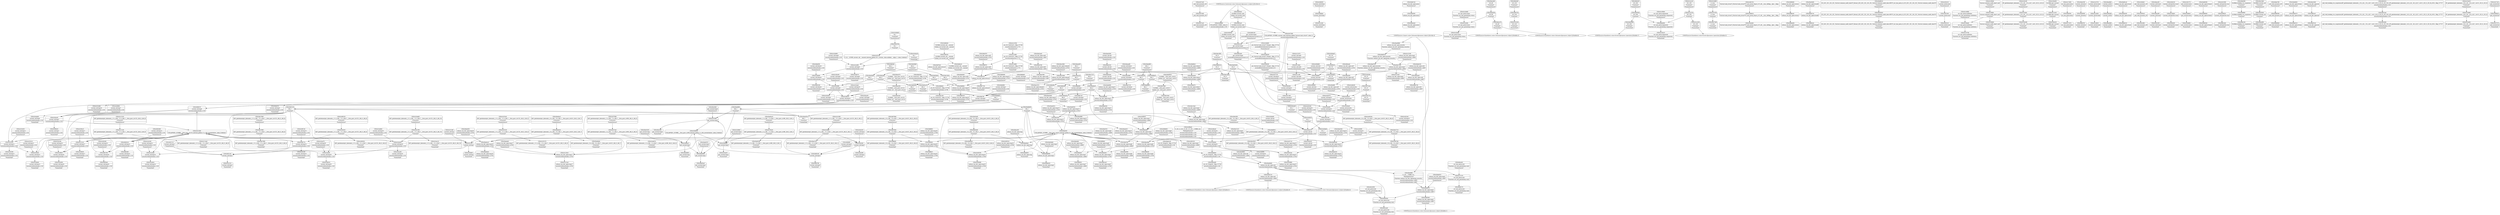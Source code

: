 digraph {
	CE0x3c07ce0 [shape=record,shape=Mrecord,label="{CE0x3c07ce0|_call_void_mcount()_#3|*SummSink*}"]
	CE0x3be6700 [shape=record,shape=Mrecord,label="{CE0x3be6700|selinux_tun_dev_open:security|Function::selinux_tun_dev_open&Arg::security::|*SummSink*}"]
	CE0x3bde810 [shape=record,shape=Mrecord,label="{CE0x3bde810|selinux_tun_dev_open:tmp3|security/selinux/hooks.c,4697|*SummSource*}"]
	CE0x3c0b8e0 [shape=record,shape=Mrecord,label="{CE0x3c0b8e0|current_sid:if.then}"]
	CE0x3bdf020 [shape=record,shape=Mrecord,label="{CE0x3bdf020|i64*_getelementptr_inbounds_(_9_x_i64_,_9_x_i64_*___llvm_gcov_ctr413,_i64_0,_i64_3)|*Constant*}"]
	CE0x3c00550 [shape=record,shape=Mrecord,label="{CE0x3c00550|i64*_getelementptr_inbounds_(_9_x_i64_,_9_x_i64_*___llvm_gcov_ctr413,_i64_0,_i64_6)|*Constant*|*SummSource*}"]
	CE0x3beb3b0 [shape=record,shape=Mrecord,label="{CE0x3beb3b0|selinux_tun_dev_open:tmp14|security/selinux/hooks.c,4704|*SummSource*}"]
	CE0x3bfb480 [shape=record,shape=Mrecord,label="{CE0x3bfb480|i64_3|*Constant*|*SummSink*}"]
	CE0x3c452e0 [shape=record,shape=Mrecord,label="{CE0x3c452e0|current_sid:tmp22|security/selinux/hooks.c,218|*SummSink*}"]
	"CONST[source:2(external),value:2(dynamic)][purpose:{subject}][SrcIdx:4]"
	CE0x3bde6b0 [shape=record,shape=Mrecord,label="{CE0x3bde6b0|i64_1|*Constant*|*SummSource*}"]
	CE0x3bd5560 [shape=record,shape=Mrecord,label="{CE0x3bd5560|i32_0|*Constant*}"]
	CE0x3c087e0 [shape=record,shape=Mrecord,label="{CE0x3c087e0|current_sid:tmp13|security/selinux/hooks.c,218|*SummSource*}"]
	CE0x3bdb7e0 [shape=record,shape=Mrecord,label="{CE0x3bdb7e0|selinux_tun_dev_open:entry|*SummSource*}"]
	CE0x3c09b20 [shape=record,shape=Mrecord,label="{CE0x3c09b20|current_sid:tmp7|security/selinux/hooks.c,218|*SummSink*}"]
	CE0x3bf2130 [shape=record,shape=Mrecord,label="{CE0x3bf2130|i64_1|*Constant*}"]
	CE0x3c32d20 [shape=record,shape=Mrecord,label="{CE0x3c32d20|current_sid:tmp11|security/selinux/hooks.c,218|*SummSource*}"]
	CE0x3c3ac80 [shape=record,shape=Mrecord,label="{CE0x3c3ac80|current_sid:tmp19|security/selinux/hooks.c,218|*SummSink*}"]
	CE0x3bed500 [shape=record,shape=Mrecord,label="{CE0x3bed500|i16_49|*Constant*}"]
	CE0x3c10c30 [shape=record,shape=Mrecord,label="{CE0x3c10c30|i32_218|*Constant*|*SummSink*}"]
	CE0x3c1a230 [shape=record,shape=Mrecord,label="{CE0x3c1a230|i32_128|*Constant*|*SummSink*}"]
	CE0x3c45070 [shape=record,shape=Mrecord,label="{CE0x3c45070|current_sid:tmp22|security/selinux/hooks.c,218|*SummSource*}"]
	CE0x3c3a780 [shape=record,shape=Mrecord,label="{CE0x3c3a780|i64*_getelementptr_inbounds_(_11_x_i64_,_11_x_i64_*___llvm_gcov_ctr125,_i64_0,_i64_10)|*Constant*}"]
	CE0x3be19e0 [shape=record,shape=Mrecord,label="{CE0x3be19e0|i64_4|*Constant*}"]
	CE0x3bdd420 [shape=record,shape=Mrecord,label="{CE0x3bdd420|selinux_tun_dev_open:tmp1|*SummSink*}"]
	CE0x3c16a10 [shape=record,shape=Mrecord,label="{CE0x3c16a10|avc_has_perm:requested|Function::avc_has_perm&Arg::requested::|*SummSink*}"]
	CE0x3bde1e0 [shape=record,shape=Mrecord,label="{CE0x3bde1e0|_ret_i32_%tmp24,_!dbg_!27742|security/selinux/hooks.c,220|*SummSource*}"]
	CE0x3c120c0 [shape=record,shape=Mrecord,label="{CE0x3c120c0|selinux_tun_dev_open:tmp17|security/selinux/hooks.c,4705}"]
	CE0x3bfa4b0 [shape=record,shape=Mrecord,label="{CE0x3bfa4b0|selinux_tun_dev_open:tmp7|security/selinux/hooks.c,4699|*SummSource*}"]
	CE0x3bf8ea0 [shape=record,shape=Mrecord,label="{CE0x3bf8ea0|selinux_tun_dev_open:tmp11|security/selinux/hooks.c,4703}"]
	CE0x3bf9cf0 [shape=record,shape=Mrecord,label="{CE0x3bf9cf0|selinux_tun_dev_open:tmp8|security/selinux/hooks.c,4700|*SummSink*}"]
	CE0x3bfc870 [shape=record,shape=Mrecord,label="{CE0x3bfc870|selinux_tun_dev_open:call3|security/selinux/hooks.c,4701|*SummSource*}"]
	CE0x3be7e80 [shape=record,shape=Mrecord,label="{CE0x3be7e80|GLOBAL:__llvm_gcov_ctr413|Global_var:__llvm_gcov_ctr413}"]
	CE0x3bdfcc0 [shape=record,shape=Mrecord,label="{CE0x3bdfcc0|GLOBAL:current_sid.__warned|Global_var:current_sid.__warned|*SummSink*}"]
	CE0x3bfb6d0 [shape=record,shape=Mrecord,label="{CE0x3bfb6d0|current_sid:tmp4|security/selinux/hooks.c,218|*SummSource*}"]
	CE0x3be3050 [shape=record,shape=Mrecord,label="{CE0x3be3050|i64*_getelementptr_inbounds_(_9_x_i64_,_9_x_i64_*___llvm_gcov_ctr413,_i64_0,_i64_3)|*Constant*|*SummSink*}"]
	CE0x3c17e70 [shape=record,shape=Mrecord,label="{CE0x3c17e70|avc_has_perm:ssid|Function::avc_has_perm&Arg::ssid::}"]
	CE0x3c2e7f0 [shape=record,shape=Mrecord,label="{CE0x3c2e7f0|i1_true|*Constant*}"]
	CE0x3c0b750 [shape=record,shape=Mrecord,label="{CE0x3c0b750|%struct.task_struct*_(%struct.task_struct**)*_asm_movq_%gs:$_1:P_,$0_,_r,im,_dirflag_,_fpsr_,_flags_|*SummSource*}"]
	"CONST[source:1(input),value:2(dynamic)][purpose:{object}][SrcIdx:3]"
	CE0x3bdbd00 [shape=record,shape=Mrecord,label="{CE0x3bdbd00|selinux_tun_dev_open:return|*SummSink*}"]
	CE0x3c048d0 [shape=record,shape=Mrecord,label="{CE0x3c048d0|i8_1|*Constant*|*SummSource*}"]
	CE0x3c3b8f0 [shape=record,shape=Mrecord,label="{CE0x3c3b8f0|_ret_%struct.task_struct*_%tmp4,_!dbg_!27714|./arch/x86/include/asm/current.h,14|*SummSource*}"]
	CE0x3bf9b00 [shape=record,shape=Mrecord,label="{CE0x3bf9b00|selinux_tun_dev_open:tmp8|security/selinux/hooks.c,4700|*SummSource*}"]
	CE0x3c1b460 [shape=record,shape=Mrecord,label="{CE0x3c1b460|avc_has_perm:tclass|Function::avc_has_perm&Arg::tclass::|*SummSource*}"]
	CE0x3bf6490 [shape=record,shape=Mrecord,label="{CE0x3bf6490|selinux_tun_dev_open:tmp10|security/selinux/hooks.c,4703|*SummSource*}"]
	CE0x3be27c0 [shape=record,shape=Mrecord,label="{CE0x3be27c0|current_sid:tobool|security/selinux/hooks.c,218|*SummSink*}"]
	CE0x3c06c60 [shape=record,shape=Mrecord,label="{CE0x3c06c60|current_sid:tmp21|security/selinux/hooks.c,218}"]
	CE0x3bd5bb0 [shape=record,shape=Mrecord,label="{CE0x3bd5bb0|i64_5|*Constant*}"]
	CE0x3bed6f0 [shape=record,shape=Mrecord,label="{CE0x3bed6f0|selinux_tun_dev_open:tmp12|security/selinux/hooks.c,4703|*SummSink*}"]
	CE0x3c07120 [shape=record,shape=Mrecord,label="{CE0x3c07120|current_sid:tmp21|security/selinux/hooks.c,218|*SummSource*}"]
	CE0x3c46ea0 [shape=record,shape=Mrecord,label="{CE0x3c46ea0|current_sid:tmp24|security/selinux/hooks.c,220|*SummSource*}"]
	CE0x3bfefa0 [shape=record,shape=Mrecord,label="{CE0x3bfefa0|selinux_tun_dev_open:tmp7|security/selinux/hooks.c,4699}"]
	CE0x3bfe860 [shape=record,shape=Mrecord,label="{CE0x3bfe860|current_sid:tmp5|security/selinux/hooks.c,218|*SummSource*}"]
	"CONST[source:0(mediator),value:0(static)][purpose:{operation}][SnkIdx:7]"
	CE0x3c45810 [shape=record,shape=Mrecord,label="{CE0x3c45810|i32_1|*Constant*}"]
	CE0x3bfdbe0 [shape=record,shape=Mrecord,label="{CE0x3bfdbe0|i64_2|*Constant*}"]
	CE0x3c0b820 [shape=record,shape=Mrecord,label="{CE0x3c0b820|COLLAPSED:_GCMRE___llvm_gcov_ctr98_internal_global_2_x_i64_zeroinitializer:_elem_0:default:}"]
	CE0x3be5fc0 [shape=record,shape=Mrecord,label="{CE0x3be5fc0|selinux_tun_dev_open:tmp13|security/selinux/hooks.c,4703}"]
	CE0x3c0aa30 [shape=record,shape=Mrecord,label="{CE0x3c0aa30|current_sid:tmp6|security/selinux/hooks.c,218|*SummSource*}"]
	CE0x3be8200 [shape=record,shape=Mrecord,label="{CE0x3be8200|selinux_tun_dev_open:tmp11|security/selinux/hooks.c,4703|*SummSink*}"]
	CE0x3bed080 [shape=record,shape=Mrecord,label="{CE0x3bed080|get_current:tmp|*SummSink*}"]
	CE0x3bfb5f0 [shape=record,shape=Mrecord,label="{CE0x3bfb5f0|i64_2|*Constant*}"]
	"CONST[source:0(mediator),value:2(dynamic)][purpose:{object}][SnkIdx:5]"
	CE0x3c44bd0 [shape=record,shape=Mrecord,label="{CE0x3c44bd0|current_sid:security|security/selinux/hooks.c,218|*SummSink*}"]
	CE0x3bf21a0 [shape=record,shape=Mrecord,label="{CE0x3bf21a0|current_sid:tmp1}"]
	CE0x3bfd2a0 [shape=record,shape=Mrecord,label="{CE0x3bfd2a0|selinux_tun_dev_open:if.end6|*SummSink*}"]
	CE0x3be5b50 [shape=record,shape=Mrecord,label="{CE0x3be5b50|i32_(i32,_i32,_i16,_i32,_%struct.common_audit_data*)*_bitcast_(i32_(i32,_i32,_i16,_i32,_%struct.common_audit_data.495*)*_avc_has_perm_to_i32_(i32,_i32,_i16,_i32,_%struct.common_audit_data*)*)|*Constant*}"]
	CE0x3bebda0 [shape=record,shape=Mrecord,label="{CE0x3bebda0|selinux_tun_dev_open:tmp16|security/selinux/hooks.c,4705|*SummSink*}"]
	CE0x3c07690 [shape=record,shape=Mrecord,label="{CE0x3c07690|get_current:tmp3}"]
	CE0x3be1210 [shape=record,shape=Mrecord,label="{CE0x3be1210|i64_0|*Constant*|*SummSource*}"]
	CE0x3c2d550 [shape=record,shape=Mrecord,label="{CE0x3c2d550|i64*_getelementptr_inbounds_(_11_x_i64_,_11_x_i64_*___llvm_gcov_ctr125,_i64_0,_i64_6)|*Constant*}"]
	CE0x3be10a0 [shape=record,shape=Mrecord,label="{CE0x3be10a0|GLOBAL:__llvm_gcov_ctr413|Global_var:__llvm_gcov_ctr413|*SummSink*}"]
	CE0x3beb9a0 [shape=record,shape=Mrecord,label="{CE0x3beb9a0|selinux_tun_dev_open:tmp}"]
	CE0x3c125a0 [shape=record,shape=Mrecord,label="{CE0x3c125a0|selinux_tun_dev_open:tmp2|security/selinux/hooks.c,4693|*SummSink*}"]
	CE0x3bfcb20 [shape=record,shape=Mrecord,label="{CE0x3bfcb20|i32_256|*Constant*|*SummSource*}"]
	CE0x3be9510 [shape=record,shape=Mrecord,label="{CE0x3be9510|i32_0|*Constant*}"]
	CE0x3c052d0 [shape=record,shape=Mrecord,label="{CE0x3c052d0|current_sid:do.end}"]
	CE0x3bfd9c0 [shape=record,shape=Mrecord,label="{CE0x3bfd9c0|selinux_tun_dev_open:tobool|security/selinux/hooks.c,4699|*SummSource*}"]
	CE0x3c16bd0 [shape=record,shape=Mrecord,label="{CE0x3c16bd0|avc_has_perm:auditdata|Function::avc_has_perm&Arg::auditdata::}"]
	CE0x3c06d60 [shape=record,shape=Mrecord,label="{CE0x3c06d60|current_sid:cred|security/selinux/hooks.c,218|*SummSource*}"]
	CE0x3bffc90 [shape=record,shape=Mrecord,label="{CE0x3bffc90|selinux_tun_dev_open:tmp18|security/selinux/hooks.c,4708}"]
	CE0x3c3ae70 [shape=record,shape=Mrecord,label="{CE0x3c3ae70|current_sid:tmp20|security/selinux/hooks.c,218|*SummSource*}"]
	CE0x3c323c0 [shape=record,shape=Mrecord,label="{CE0x3c323c0|i64*_getelementptr_inbounds_(_11_x_i64_,_11_x_i64_*___llvm_gcov_ctr125,_i64_0,_i64_0)|*Constant*|*SummSource*}"]
	CE0x3c118e0 [shape=record,shape=Mrecord,label="{CE0x3c118e0|current_sid:call4|security/selinux/hooks.c,218}"]
	CE0x3be9a10 [shape=record,shape=Mrecord,label="{CE0x3be9a10|i64*_getelementptr_inbounds_(_2_x_i64_,_2_x_i64_*___llvm_gcov_ctr98,_i64_0,_i64_1)|*Constant*|*SummSource*}"]
	CE0x3c065f0 [shape=record,shape=Mrecord,label="{CE0x3c065f0|_ret_%struct.task_struct*_%tmp4,_!dbg_!27714|./arch/x86/include/asm/current.h,14|*SummSink*}"]
	CE0x3bdfb40 [shape=record,shape=Mrecord,label="{CE0x3bdfb40|GLOBAL:current_sid.__warned|Global_var:current_sid.__warned|*SummSource*}"]
	CE0x3c072a0 [shape=record,shape=Mrecord,label="{CE0x3c072a0|i32_22|*Constant*}"]
	CE0x3bef1b0 [shape=record,shape=Mrecord,label="{CE0x3bef1b0|selinux_tun_dev_open:tmp6|security/selinux/hooks.c,4699}"]
	CE0x3c45d10 [shape=record,shape=Mrecord,label="{CE0x3c45d10|current_sid:sid|security/selinux/hooks.c,220|*SummSink*}"]
	CE0x3c2b1f0 [shape=record,shape=Mrecord,label="{CE0x3c2b1f0|i8*_getelementptr_inbounds_(_25_x_i8_,_25_x_i8_*_.str3,_i32_0,_i32_0)|*Constant*|*SummSource*}"]
	CE0x3bed910 [shape=record,shape=Mrecord,label="{CE0x3bed910|selinux_tun_dev_open:tmp13|security/selinux/hooks.c,4703|*SummSource*}"]
	CE0x3bdca80 [shape=record,shape=Mrecord,label="{CE0x3bdca80|_ret_i32_%tmp24,_!dbg_!27742|security/selinux/hooks.c,220|*SummSink*}"]
	CE0x3c158f0 [shape=record,shape=Mrecord,label="{CE0x3c158f0|_ret_i32_%retval.0,_!dbg_!27728|security/selinux/avc.c,775}"]
	CE0x3beacc0 [shape=record,shape=Mrecord,label="{CE0x3beacc0|i64_3|*Constant*}"]
	CE0x3c11510 [shape=record,shape=Mrecord,label="{CE0x3c11510|current_sid:tmp17|security/selinux/hooks.c,218}"]
	CE0x3c05410 [shape=record,shape=Mrecord,label="{CE0x3c05410|current_sid:do.end|*SummSource*}"]
	CE0x3bfcea0 [shape=record,shape=Mrecord,label="{CE0x3bfcea0|selinux_tun_dev_open:sid7|security/selinux/hooks.c,4705|*SummSource*}"]
	CE0x3c06a60 [shape=record,shape=Mrecord,label="{CE0x3c06a60|i32_78|*Constant*|*SummSink*}"]
	CE0x4facdc0 [shape=record,shape=Mrecord,label="{CE0x4facdc0|avc_has_perm:ssid|Function::avc_has_perm&Arg::ssid::|*SummSource*}"]
	"CONST[source:0(mediator),value:2(dynamic)][purpose:{object}][SnkIdx:2]"
	CE0x3bff1f0 [shape=record,shape=Mrecord,label="{CE0x3bff1f0|selinux_tun_dev_open:tmp7|security/selinux/hooks.c,4699|*SummSink*}"]
	CE0x3bfaab0 [shape=record,shape=Mrecord,label="{CE0x3bfaab0|i64_4|*Constant*}"]
	CE0x3c11e20 [shape=record,shape=Mrecord,label="{CE0x3c11e20|GLOBAL:get_current|*Constant*}"]
	CE0x3c0bdd0 [shape=record,shape=Mrecord,label="{CE0x3c0bdd0|current_sid:sid|security/selinux/hooks.c,220|*SummSource*}"]
	CE0x3c17d00 [shape=record,shape=Mrecord,label="{CE0x3c17d00|avc_has_perm:entry|*SummSource*}"]
	CE0x3c45680 [shape=record,shape=Mrecord,label="{CE0x3c45680|current_sid:tmp23|security/selinux/hooks.c,218|*SummSink*}"]
	CE0x3bdeb00 [shape=record,shape=Mrecord,label="{CE0x3bdeb00|i64_2|*Constant*|*SummSink*}"]
	CE0x3c11b70 [shape=record,shape=Mrecord,label="{CE0x3c11b70|current_sid:call4|security/selinux/hooks.c,218|*SummSource*}"]
	CE0x3c07990 [shape=record,shape=Mrecord,label="{CE0x3c07990|i64*_getelementptr_inbounds_(_2_x_i64_,_2_x_i64_*___llvm_gcov_ctr98,_i64_0,_i64_0)|*Constant*|*SummSource*}"]
	CE0x3bfcff0 [shape=record,shape=Mrecord,label="{CE0x3bfcff0|selinux_tun_dev_open:sid7|security/selinux/hooks.c,4705|*SummSink*}"]
	CE0x3c30cd0 [shape=record,shape=Mrecord,label="{CE0x3c30cd0|current_sid:tmp9|security/selinux/hooks.c,218|*SummSink*}"]
	CE0x3c2da20 [shape=record,shape=Mrecord,label="{CE0x3c2da20|get_current:tmp2|*SummSink*}"]
	CE0x3bd5090 [shape=record,shape=Mrecord,label="{CE0x3bd5090|i32_256|*Constant*|*SummSink*}"]
	CE0x3c0a390 [shape=record,shape=Mrecord,label="{CE0x3c0a390|current_sid:tmp2|*SummSink*}"]
	CE0x3bf79b0 [shape=record,shape=Mrecord,label="{CE0x3bf79b0|i64*_getelementptr_inbounds_(_9_x_i64_,_9_x_i64_*___llvm_gcov_ctr413,_i64_0,_i64_8)|*Constant*|*SummSource*}"]
	CE0x3bde290 [shape=record,shape=Mrecord,label="{CE0x3bde290|current_sid:entry|*SummSource*}"]
	CE0x3bd54a0 [shape=record,shape=Mrecord,label="{CE0x3bd54a0|current_sid:call|security/selinux/hooks.c,218|*SummSink*}"]
	CE0x3bffd00 [shape=record,shape=Mrecord,label="{CE0x3bffd00|selinux_tun_dev_open:tmp18|security/selinux/hooks.c,4708|*SummSource*}"]
	CE0x3c1d750 [shape=record,shape=Mrecord,label="{CE0x3c1d750|current_sid:do.body|*SummSource*}"]
	CE0x3bfa590 [shape=record,shape=Mrecord,label="{CE0x3bfa590|i64*_getelementptr_inbounds_(_9_x_i64_,_9_x_i64_*___llvm_gcov_ctr413,_i64_0,_i64_3)|*Constant*|*SummSource*}"]
	CE0x3bee8b0 [shape=record,shape=Mrecord,label="{CE0x3bee8b0|current_sid:bb|*SummSource*}"]
	CE0x3bfa0e0 [shape=record,shape=Mrecord,label="{CE0x3bfa0e0|selinux_tun_dev_open:tmp9|security/selinux/hooks.c,4700}"]
	CE0x3c3ac10 [shape=record,shape=Mrecord,label="{CE0x3c3ac10|i64*_getelementptr_inbounds_(_11_x_i64_,_11_x_i64_*___llvm_gcov_ctr125,_i64_0,_i64_10)|*Constant*|*SummSink*}"]
	CE0x3be5ae0 [shape=record,shape=Mrecord,label="{CE0x3be5ae0|selinux_tun_dev_open:call2|security/selinux/hooks.c,4697|*SummSource*}"]
	CE0x3c07c40 [shape=record,shape=Mrecord,label="{CE0x3c07c40|_call_void_mcount()_#3|*SummSource*}"]
	CE0x3bdcb30 [shape=record,shape=Mrecord,label="{CE0x3bdcb30|selinux_tun_dev_open:if.end}"]
	CE0x3c2c390 [shape=record,shape=Mrecord,label="{CE0x3c2c390|i64*_getelementptr_inbounds_(_11_x_i64_,_11_x_i64_*___llvm_gcov_ctr125,_i64_0,_i64_1)|*Constant*|*SummSource*}"]
	CE0x3be7560 [shape=record,shape=Mrecord,label="{CE0x3be7560|i1_true|*Constant*|*SummSink*}"]
	CE0x3c45500 [shape=record,shape=Mrecord,label="{CE0x3c45500|current_sid:tmp23|security/selinux/hooks.c,218|*SummSource*}"]
	"CONST[source:0(mediator),value:0(static)][purpose:{operation}][SnkIdx:3]"
	CE0x5b5ca40 [shape=record,shape=Mrecord,label="{CE0x5b5ca40|avc_has_perm:tsid|Function::avc_has_perm&Arg::tsid::|*SummSink*}"]
	CE0x3c073d0 [shape=record,shape=Mrecord,label="{CE0x3c073d0|current_sid:tmp21|security/selinux/hooks.c,218|*SummSink*}"]
	"CONST[source:0(mediator),value:2(dynamic)][purpose:{subject}][SnkIdx:0]"
	CE0x3beb420 [shape=record,shape=Mrecord,label="{CE0x3beb420|selinux_tun_dev_open:tmp14|security/selinux/hooks.c,4704|*SummSink*}"]
	CE0x3c3b530 [shape=record,shape=Mrecord,label="{CE0x3c3b530|GLOBAL:get_current|*Constant*|*SummSink*}"]
	CE0x3c39cc0 [shape=record,shape=Mrecord,label="{CE0x3c39cc0|current_sid:tmp17|security/selinux/hooks.c,218|*SummSource*}"]
	CE0x3be7c30 [shape=record,shape=Mrecord,label="{CE0x3be7c30|selinux_tun_dev_open:tmp2|security/selinux/hooks.c,4693}"]
	CE0x3bd58b0 [shape=record,shape=Mrecord,label="{CE0x3bd58b0|i64_4|*Constant*|*SummSource*}"]
	CE0x3c03860 [shape=record,shape=Mrecord,label="{CE0x3c03860|selinux_tun_dev_open:tmp15|security/selinux/hooks.c,4704|*SummSink*}"]
	CE0x3be80f0 [shape=record,shape=Mrecord,label="{CE0x3be80f0|selinux_tun_dev_open:tmp11|security/selinux/hooks.c,4703|*SummSource*}"]
	CE0x3be8ac0 [shape=record,shape=Mrecord,label="{CE0x3be8ac0|i64*_getelementptr_inbounds_(_9_x_i64_,_9_x_i64_*___llvm_gcov_ctr413,_i64_0,_i64_7)|*Constant*|*SummSource*}"]
	CE0x3c3b010 [shape=record,shape=Mrecord,label="{CE0x3c3b010|current_sid:tmp20|security/selinux/hooks.c,218|*SummSink*}"]
	CE0x3c09130 [shape=record,shape=Mrecord,label="{CE0x3c09130|selinux_tun_dev_open:tmp5|security/selinux/hooks.c,4699|*SummSink*}"]
	CE0x3c44ac0 [shape=record,shape=Mrecord,label="{CE0x3c44ac0|current_sid:security|security/selinux/hooks.c,218}"]
	CE0x3be8a50 [shape=record,shape=Mrecord,label="{CE0x3be8a50|i64*_getelementptr_inbounds_(_9_x_i64_,_9_x_i64_*___llvm_gcov_ctr413,_i64_0,_i64_7)|*Constant*}"]
	CE0x3c18f40 [shape=record,shape=Mrecord,label="{CE0x3c18f40|%struct.common_audit_data*_null|*Constant*}"]
	CE0x3c12530 [shape=record,shape=Mrecord,label="{CE0x3c12530|selinux_tun_dev_open:tmp2|security/selinux/hooks.c,4693|*SummSource*}"]
	CE0x3c0bfe0 [shape=record,shape=Mrecord,label="{CE0x3c0bfe0|_call_void_mcount()_#3|*SummSource*}"]
	CE0x3bdbf40 [shape=record,shape=Mrecord,label="{CE0x3bdbf40|selinux_tun_dev_open:entry}"]
	CE0x3be2cf0 [shape=record,shape=Mrecord,label="{CE0x3be2cf0|get_current:tmp3|*SummSink*}"]
	CE0x3be9070 [shape=record,shape=Mrecord,label="{CE0x3be9070|selinux_tun_dev_open:tmp3|security/selinux/hooks.c,4697}"]
	CE0x3c2e540 [shape=record,shape=Mrecord,label="{CE0x3c2e540|current_sid:tmp14|security/selinux/hooks.c,218|*SummSource*}"]
	CE0x3be4250 [shape=record,shape=Mrecord,label="{CE0x3be4250|current_sid:call|security/selinux/hooks.c,218}"]
	CE0x3bde8c0 [shape=record,shape=Mrecord,label="{CE0x3bde8c0|i64*_getelementptr_inbounds_(_9_x_i64_,_9_x_i64_*___llvm_gcov_ctr413,_i64_0,_i64_0)|*Constant*|*SummSink*}"]
	CE0x3c0c080 [shape=record,shape=Mrecord,label="{CE0x3c0c080|_call_void_mcount()_#3|*SummSink*}"]
	CE0x3bf5480 [shape=record,shape=Mrecord,label="{CE0x3bf5480|current_sid:tmp15|security/selinux/hooks.c,218|*SummSource*}"]
	CE0x3beec00 [shape=record,shape=Mrecord,label="{CE0x3beec00|current_sid:if.end|*SummSource*}"]
	CE0x3c08220 [shape=record,shape=Mrecord,label="{CE0x3c08220|i64*_getelementptr_inbounds_(_11_x_i64_,_11_x_i64_*___llvm_gcov_ctr125,_i64_0,_i64_6)|*Constant*|*SummSource*}"]
	CE0x3c473a0 [shape=record,shape=Mrecord,label="{CE0x3c473a0|i64*_getelementptr_inbounds_(_2_x_i64_,_2_x_i64_*___llvm_gcov_ctr98,_i64_0,_i64_0)|*Constant*}"]
	CE0x3c0b2f0 [shape=record,shape=Mrecord,label="{CE0x3c0b2f0|current_sid:land.lhs.true2|*SummSink*}"]
	CE0x3bde550 [shape=record,shape=Mrecord,label="{CE0x3bde550|selinux_tun_dev_open:sid1|security/selinux/hooks.c,4697|*SummSource*}"]
	CE0x3be5eb0 [shape=record,shape=Mrecord,label="{CE0x3be5eb0|selinux_tun_dev_open:tmp12|security/selinux/hooks.c,4703|*SummSource*}"]
	CE0x3c07a00 [shape=record,shape=Mrecord,label="{CE0x3c07a00|_call_void_mcount()_#3}"]
	CE0x3be1f80 [shape=record,shape=Mrecord,label="{CE0x3be1f80|i32_0|*Constant*|*SummSource*}"]
	CE0x3c45bb0 [shape=record,shape=Mrecord,label="{CE0x3c45bb0|i32_1|*Constant*|*SummSink*}"]
	CE0x3c3b770 [shape=record,shape=Mrecord,label="{CE0x3c3b770|get_current:entry|*SummSource*}"]
	CE0x3bd8590 [shape=record,shape=Mrecord,label="{CE0x3bd8590|selinux_tun_dev_open:if.then5|*SummSource*}"]
	CE0x3c190b0 [shape=record,shape=Mrecord,label="{CE0x3c190b0|avc_has_perm:requested|Function::avc_has_perm&Arg::requested::|*SummSource*}"]
	CE0x3bdd6e0 [shape=record,shape=Mrecord,label="{CE0x3bdd6e0|_ret_i32_%tmp24,_!dbg_!27742|security/selinux/hooks.c,220}"]
	CE0x3c146f0 [shape=record,shape=Mrecord,label="{CE0x3c146f0|_ret_i32_%retval.0,_!dbg_!27728|security/selinux/avc.c,775|*SummSink*}"]
	CE0x3c333a0 [shape=record,shape=Mrecord,label="{CE0x3c333a0|current_sid:tmp12|security/selinux/hooks.c,218}"]
	CE0x3be0000 [shape=record,shape=Mrecord,label="{CE0x3be0000|get_current:tmp1}"]
	CE0x3bfe7f0 [shape=record,shape=Mrecord,label="{CE0x3bfe7f0|current_sid:tmp5|security/selinux/hooks.c,218}"]
	CE0x3c00200 [shape=record,shape=Mrecord,label="{CE0x3c00200|selinux_tun_dev_open:tmp19|security/selinux/hooks.c,4708}"]
	CE0x3bf5780 [shape=record,shape=Mrecord,label="{CE0x3bf5780|current_sid:tmp16|security/selinux/hooks.c,218}"]
	CE0x3c00f10 [shape=record,shape=Mrecord,label="{CE0x3c00f10|current_sid:land.lhs.true}"]
	CE0x3c08be0 [shape=record,shape=Mrecord,label="{CE0x3c08be0|0:_i32,_4:_i32,_8:_i32,_12:_i32,_:_CMRE_4,8_|*MultipleSource*|security/selinux/hooks.c,218|security/selinux/hooks.c,218|security/selinux/hooks.c,220}"]
	CE0x3c05510 [shape=record,shape=Mrecord,label="{CE0x3c05510|current_sid:do.end|*SummSink*}"]
	CE0x3bfccc0 [shape=record,shape=Mrecord,label="{CE0x3bfccc0|selinux_tun_dev_open:retval.0}"]
	CE0x3bdebc0 [shape=record,shape=Mrecord,label="{CE0x3bdebc0|i64_0|*Constant*}"]
	CE0x3bfc2d0 [shape=record,shape=Mrecord,label="{CE0x3bfc2d0|current_sid:land.lhs.true|*SummSink*}"]
	CE0x3be7890 [shape=record,shape=Mrecord,label="{CE0x3be7890|i64*_getelementptr_inbounds_(_11_x_i64_,_11_x_i64_*___llvm_gcov_ctr125,_i64_0,_i64_8)|*Constant*}"]
	"CONST[source:0(mediator),value:2(dynamic)][purpose:{object}][SnkIdx:1]"
	CE0x3c19040 [shape=record,shape=Mrecord,label="{CE0x3c19040|%struct.common_audit_data*_null|*Constant*|*SummSource*}"]
	CE0x3bde9f0 [shape=record,shape=Mrecord,label="{CE0x3bde9f0|i64_2|*Constant*|*SummSource*}"]
	CE0x3c30400 [shape=record,shape=Mrecord,label="{CE0x3c30400|current_sid:tmp|*SummSink*}"]
	CE0x3c1b4d0 [shape=record,shape=Mrecord,label="{CE0x3c1b4d0|avc_has_perm:tclass|Function::avc_has_perm&Arg::tclass::|*SummSink*}"]
	CE0x3bfd7f0 [shape=record,shape=Mrecord,label="{CE0x3bfd7f0|current_sid:entry|*SummSink*}"]
	CE0x3be3b00 [shape=record,shape=Mrecord,label="{CE0x3be3b00|selinux_tun_dev_open:if.end6|*SummSource*}"]
	CE0x3bfcd30 [shape=record,shape=Mrecord,label="{CE0x3bfcd30|selinux_tun_dev_open:sid7|security/selinux/hooks.c,4705}"]
	CE0x3be6270 [shape=record,shape=Mrecord,label="{CE0x3be6270|avc_has_perm:ssid|Function::avc_has_perm&Arg::ssid::|*SummSink*}"]
	CE0x3be8510 [shape=record,shape=Mrecord,label="{CE0x3be8510|i32_(i32,_i32,_i16,_i32,_%struct.common_audit_data*)*_bitcast_(i32_(i32,_i32,_i16,_i32,_%struct.common_audit_data.495*)*_avc_has_perm_to_i32_(i32,_i32,_i16,_i32,_%struct.common_audit_data*)*)|*Constant*|*SummSink*}"]
	CE0x3bf54f0 [shape=record,shape=Mrecord,label="{CE0x3bf54f0|current_sid:tmp15|security/selinux/hooks.c,218|*SummSink*}"]
	CE0x3c08350 [shape=record,shape=Mrecord,label="{CE0x3c08350|i64*_getelementptr_inbounds_(_11_x_i64_,_11_x_i64_*___llvm_gcov_ctr125,_i64_0,_i64_6)|*Constant*|*SummSink*}"]
	CE0x3bfe100 [shape=record,shape=Mrecord,label="{CE0x3bfe100|GLOBAL:lockdep_rcu_suspicious|*Constant*|*SummSink*}"]
	CE0x3c3b400 [shape=record,shape=Mrecord,label="{CE0x3c3b400|GLOBAL:get_current|*Constant*|*SummSource*}"]
	CE0x3beb340 [shape=record,shape=Mrecord,label="{CE0x3beb340|selinux_tun_dev_open:tmp14|security/selinux/hooks.c,4704}"]
	CE0x3beea90 [shape=record,shape=Mrecord,label="{CE0x3beea90|current_sid:if.end}"]
	CE0x3bdd370 [shape=record,shape=Mrecord,label="{CE0x3bdd370|selinux_tun_dev_open:tmp4|security/selinux/hooks.c,4699}"]
	CE0x3c30b10 [shape=record,shape=Mrecord,label="{CE0x3c30b10|current_sid:tmp10|security/selinux/hooks.c,218}"]
	CE0x3c1d820 [shape=record,shape=Mrecord,label="{CE0x3c1d820|current_sid:do.body|*SummSink*}"]
	CE0x3bf2210 [shape=record,shape=Mrecord,label="{CE0x3bf2210|current_sid:tmp1|*SummSource*}"]
	CE0x3bf06f0 [shape=record,shape=Mrecord,label="{CE0x3bf06f0|current_sid:tmp3|*SummSource*}"]
	CE0x3be5930 [shape=record,shape=Mrecord,label="{CE0x3be5930|GLOBAL:current_sid|*Constant*}"]
	CE0x3be16d0 [shape=record,shape=Mrecord,label="{CE0x3be16d0|selinux_tun_dev_open:tobool4|security/selinux/hooks.c,4703}"]
	CE0x3c39fc0 [shape=record,shape=Mrecord,label="{CE0x3c39fc0|current_sid:tmp18|security/selinux/hooks.c,218}"]
	CE0x3bde760 [shape=record,shape=Mrecord,label="{CE0x3bde760|_call_void_mcount()_#3|*SummSource*}"]
	CE0x3c3a180 [shape=record,shape=Mrecord,label="{CE0x3c3a180|current_sid:tmp18|security/selinux/hooks.c,218|*SummSource*}"]
	CE0x3bfc160 [shape=record,shape=Mrecord,label="{CE0x3bfc160|_ret_i32_%retval.0,_!dbg_!27734|security/selinux/hooks.c,4708|*SummSink*}"]
	CE0x3bece70 [shape=record,shape=Mrecord,label="{CE0x3bece70|i16_49|*Constant*|*SummSink*}"]
	CE0x3c03710 [shape=record,shape=Mrecord,label="{CE0x3c03710|selinux_tun_dev_open:tmp15|security/selinux/hooks.c,4704|*SummSource*}"]
	CE0x3c0ace0 [shape=record,shape=Mrecord,label="{CE0x3c0ace0|current_sid:tmp7|security/selinux/hooks.c,218}"]
	CE0x3bf7840 [shape=record,shape=Mrecord,label="{CE0x3bf7840|i64*_getelementptr_inbounds_(_9_x_i64_,_9_x_i64_*___llvm_gcov_ctr413,_i64_0,_i64_8)|*Constant*}"]
	CE0x3c06e00 [shape=record,shape=Mrecord,label="{CE0x3c06e00|current_sid:cred|security/selinux/hooks.c,218|*SummSink*}"]
	CE0x3bd8010 [shape=record,shape=Mrecord,label="{CE0x3bd8010|i32_(i32,_i32,_i16,_i32,_%struct.common_audit_data*)*_bitcast_(i32_(i32,_i32,_i16,_i32,_%struct.common_audit_data.495*)*_avc_has_perm_to_i32_(i32,_i32,_i16,_i32,_%struct.common_audit_data*)*)|*Constant*|*SummSource*}"]
	CE0x3c14760 [shape=record,shape=Mrecord,label="{CE0x3c14760|_ret_i32_%retval.0,_!dbg_!27728|security/selinux/avc.c,775|*SummSource*}"]
	CE0x3c0b4d0 [shape=record,shape=Mrecord,label="{CE0x3c0b4d0|GLOBAL:current_task|Global_var:current_task|*SummSink*}"]
	CE0x3bf0790 [shape=record,shape=Mrecord,label="{CE0x3bf0790|current_sid:tmp3|*SummSink*}"]
	CE0x3c31d60 [shape=record,shape=Mrecord,label="{CE0x3c31d60|current_sid:tmp10|security/selinux/hooks.c,218|*SummSink*}"]
	CE0x3bd6590 [shape=record,shape=Mrecord,label="{CE0x3bd6590|_call_void_mcount()_#3}"]
	CE0x3c114a0 [shape=record,shape=Mrecord,label="{CE0x3c114a0|i64*_getelementptr_inbounds_(_11_x_i64_,_11_x_i64_*___llvm_gcov_ctr125,_i64_0,_i64_9)|*Constant*|*SummSink*}"]
	CE0x50e0110 [shape=record,shape=Mrecord,label="{CE0x50e0110|selinux_tun_dev_open:call|security/selinux/hooks.c,4694|*SummSink*}"]
	CE0x3bffa00 [shape=record,shape=Mrecord,label="{CE0x3bffa00|i64*_getelementptr_inbounds_(_9_x_i64_,_9_x_i64_*___llvm_gcov_ctr413,_i64_0,_i64_8)|*Constant*|*SummSink*}"]
	CE0x3c2afa0 [shape=record,shape=Mrecord,label="{CE0x3c2afa0|i8*_getelementptr_inbounds_(_25_x_i8_,_25_x_i8_*_.str3,_i32_0,_i32_0)|*Constant*}"]
	CE0x3bfa930 [shape=record,shape=Mrecord,label="{CE0x3bfa930|current_sid:tobool1|security/selinux/hooks.c,218|*SummSource*}"]
	CE0x3bebcc0 [shape=record,shape=Mrecord,label="{CE0x3bebcc0|selinux_tun_dev_open:tmp16|security/selinux/hooks.c,4705}"]
	CE0x3c1a150 [shape=record,shape=Mrecord,label="{CE0x3c1a150|i32_128|*Constant*}"]
	CE0x3bffdc0 [shape=record,shape=Mrecord,label="{CE0x3bffdc0|selinux_tun_dev_open:tmp18|security/selinux/hooks.c,4708|*SummSink*}"]
	CE0x3c2b990 [shape=record,shape=Mrecord,label="{CE0x3c2b990|current_sid:tmp8|security/selinux/hooks.c,218|*SummSource*}"]
	CE0x3bf6530 [shape=record,shape=Mrecord,label="{CE0x3bf6530|selinux_tun_dev_open:tmp10|security/selinux/hooks.c,4703|*SummSink*}"]
	CE0x5b5c930 [shape=record,shape=Mrecord,label="{CE0x5b5c930|avc_has_perm:tsid|Function::avc_has_perm&Arg::tsid::|*SummSource*}"]
	CE0x3c3a430 [shape=record,shape=Mrecord,label="{CE0x3c3a430|current_sid:tmp19|security/selinux/hooks.c,218}"]
	CE0x3c4e4b0 [shape=record,shape=Mrecord,label="{CE0x3c4e4b0|%struct.task_struct*_(%struct.task_struct**)*_asm_movq_%gs:$_1:P_,$0_,_r,im,_dirflag_,_fpsr_,_flags_|*SummSink*}"]
	CE0x3c11cf0 [shape=record,shape=Mrecord,label="{CE0x3c11cf0|current_sid:call4|security/selinux/hooks.c,218|*SummSink*}"]
	CE0x3c33290 [shape=record,shape=Mrecord,label="{CE0x3c33290|current_sid:tmp11|security/selinux/hooks.c,218|*SummSink*}"]
	CE0x3bfb7a0 [shape=record,shape=Mrecord,label="{CE0x3bfb7a0|current_sid:tmp4|security/selinux/hooks.c,218|*SummSink*}"]
	CE0x3c309f0 [shape=record,shape=Mrecord,label="{CE0x3c309f0|current_sid:tmp9|security/selinux/hooks.c,218}"]
	CE0x3bdeed0 [shape=record,shape=Mrecord,label="{CE0x3bdeed0|selinux_tun_dev_open:tmp5|security/selinux/hooks.c,4699}"]
	CE0x3c2bb70 [shape=record,shape=Mrecord,label="{CE0x3c2bb70|current_sid:tmp8|security/selinux/hooks.c,218|*SummSink*}"]
	CE0x3c46ac0 [shape=record,shape=Mrecord,label="{CE0x3c46ac0|get_current:tmp}"]
	CE0x3be4760 [shape=record,shape=Mrecord,label="{CE0x3be4760|selinux_tun_dev_open:call2|security/selinux/hooks.c,4697}"]
	CE0x3bdb520 [shape=record,shape=Mrecord,label="{CE0x3bdb520|selinux_tun_dev_open:security|Function::selinux_tun_dev_open&Arg::security::}"]
	CE0x3c2c210 [shape=record,shape=Mrecord,label="{CE0x3c2c210|current_sid:tmp1|*SummSink*}"]
	CE0x3c2e860 [shape=record,shape=Mrecord,label="{CE0x3c2e860|i1_true|*Constant*|*SummSource*}"]
	CE0x3c16b60 [shape=record,shape=Mrecord,label="{CE0x3c16b60|%struct.common_audit_data*_null|*Constant*|*SummSink*}"]
	CE0x3c095e0 [shape=record,shape=Mrecord,label="{CE0x3c095e0|_call_void_mcount()_#3}"]
	CE0x3be9960 [shape=record,shape=Mrecord,label="{CE0x3be9960|selinux_tun_dev_open:call|security/selinux/hooks.c,4694|*SummSource*}"]
	CE0x3c06bf0 [shape=record,shape=Mrecord,label="{CE0x3c06bf0|current_sid:cred|security/selinux/hooks.c,218}"]
	CE0x3c07580 [shape=record,shape=Mrecord,label="{CE0x3c07580|COLLAPSED:_GCMRE_current_task_external_global_%struct.task_struct*:_elem_0::|security/selinux/hooks.c,218}"]
	CE0x3bd6640 [shape=record,shape=Mrecord,label="{CE0x3bd6640|selinux_tun_dev_open:if.then5}"]
	CE0x3c32570 [shape=record,shape=Mrecord,label="{CE0x3c32570|i64*_getelementptr_inbounds_(_11_x_i64_,_11_x_i64_*___llvm_gcov_ctr125,_i64_0,_i64_0)|*Constant*|*SummSink*}"]
	CE0x3c0b610 [shape=record,shape=Mrecord,label="{CE0x3c0b610|%struct.task_struct*_(%struct.task_struct**)*_asm_movq_%gs:$_1:P_,$0_,_r,im,_dirflag_,_fpsr_,_flags_}"]
	CE0x3c45a30 [shape=record,shape=Mrecord,label="{CE0x3c45a30|i32_1|*Constant*|*SummSource*}"]
	CE0x3bf2a00 [shape=record,shape=Mrecord,label="{CE0x3bf2a00|get_current:tmp4|./arch/x86/include/asm/current.h,14|*SummSink*}"]
	CE0x3bdcbe0 [shape=record,shape=Mrecord,label="{CE0x3bdcbe0|selinux_tun_dev_open:sid1|security/selinux/hooks.c,4697}"]
	CE0x3be0070 [shape=record,shape=Mrecord,label="{CE0x3be0070|get_current:tmp1|*SummSource*}"]
	CE0x3bdcc90 [shape=record,shape=Mrecord,label="{CE0x3bdcc90|selinux_tun_dev_open:tmp|*SummSource*}"]
	CE0x3c3ab60 [shape=record,shape=Mrecord,label="{CE0x3c3ab60|i64*_getelementptr_inbounds_(_11_x_i64_,_11_x_i64_*___llvm_gcov_ctr125,_i64_0,_i64_10)|*Constant*|*SummSource*}"]
	CE0x3c70e50 [shape=record,shape=Mrecord,label="{CE0x3c70e50|i64*_getelementptr_inbounds_(_2_x_i64_,_2_x_i64_*___llvm_gcov_ctr98,_i64_0,_i64_1)|*Constant*}"]
	CE0x3c44b30 [shape=record,shape=Mrecord,label="{CE0x3c44b30|current_sid:security|security/selinux/hooks.c,218|*SummSource*}"]
	CE0x3bdd840 [shape=record,shape=Mrecord,label="{CE0x3bdd840|selinux_tun_dev_open:if.then|*SummSource*}"]
	CE0x3bfbca0 [shape=record,shape=Mrecord,label="{CE0x3bfbca0|selinux_tun_dev_open:bb}"]
	CE0x3c312f0 [shape=record,shape=Mrecord,label="{CE0x3c312f0|current_sid:tmp}"]
	CE0x3bdd210 [shape=record,shape=Mrecord,label="{CE0x3bdd210|selinux_tun_dev_open:if.then|*SummSink*}"]
	CE0x3c04a50 [shape=record,shape=Mrecord,label="{CE0x3c04a50|i8_1|*Constant*|*SummSink*}"]
	CE0x3bf1610 [shape=record,shape=Mrecord,label="{CE0x3bf1610|_call_void_lockdep_rcu_suspicious(i8*_getelementptr_inbounds_(_25_x_i8_,_25_x_i8_*_.str3,_i32_0,_i32_0),_i32_218,_i8*_getelementptr_inbounds_(_45_x_i8_,_45_x_i8_*_.str12,_i32_0,_i32_0))_#10,_!dbg_!27727|security/selinux/hooks.c,218|*SummSource*}"]
	CE0x3c448d0 [shape=record,shape=Mrecord,label="{CE0x3c448d0|COLLAPSED:_CMRE:_elem_0::|security/selinux/hooks.c,218}"]
	CE0x3c45e70 [shape=record,shape=Mrecord,label="{CE0x3c45e70|current_sid:sid|security/selinux/hooks.c,220}"]
	CE0x3bd61a0 [shape=record,shape=Mrecord,label="{CE0x3bd61a0|selinux_tun_dev_open:if.end|*SummSource*}"]
	CE0x3c10d60 [shape=record,shape=Mrecord,label="{CE0x3c10d60|i8*_getelementptr_inbounds_(_45_x_i8_,_45_x_i8_*_.str12,_i32_0,_i32_0)|*Constant*}"]
	CE0x3bec8a0 [shape=record,shape=Mrecord,label="{CE0x3bec8a0|selinux_tun_dev_open:tmp8|security/selinux/hooks.c,4700}"]
	CE0x3bd99d0 [shape=record,shape=Mrecord,label="{CE0x3bd99d0|_call_void_mcount()_#3|*SummSink*}"]
	CE0x3bfb560 [shape=record,shape=Mrecord,label="{CE0x3bfb560|i64_0|*Constant*}"]
	CE0x3bde4a0 [shape=record,shape=Mrecord,label="{CE0x3bde4a0|selinux_tun_dev_open:entry|*SummSink*}"]
	CE0x3be0880 [shape=record,shape=Mrecord,label="{CE0x3be0880|selinux_tun_dev_open:security|Function::selinux_tun_dev_open&Arg::security::|*SummSource*}"]
	"CONST[source:0(mediator),value:2(dynamic)][purpose:{object}][SnkIdx:6]"
	CE0x3c099f0 [shape=record,shape=Mrecord,label="{CE0x3c099f0|current_sid:tmp7|security/selinux/hooks.c,218|*SummSource*}"]
	CE0x3beda20 [shape=record,shape=Mrecord,label="{CE0x3beda20|selinux_tun_dev_open:tmp13|security/selinux/hooks.c,4703|*SummSink*}"]
	CE0x3c46f90 [shape=record,shape=Mrecord,label="{CE0x3c46f90|current_sid:tmp24|security/selinux/hooks.c,220|*SummSink*}"]
	CE0x3be2bf0 [shape=record,shape=Mrecord,label="{CE0x3be2bf0|get_current:tmp3|*SummSource*}"]
	CE0x3be1660 [shape=record,shape=Mrecord,label="{CE0x3be1660|selinux_tun_dev_open:tobool4|security/selinux/hooks.c,4703|*SummSource*}"]
	CE0x3c1a1c0 [shape=record,shape=Mrecord,label="{CE0x3c1a1c0|i32_128|*Constant*|*SummSource*}"]
	CE0x3bd7f00 [shape=record,shape=Mrecord,label="{CE0x3bd7f00|selinux_tun_dev_open:call2|security/selinux/hooks.c,4697|*SummSink*}"]
	CE0x3be04d0 [shape=record,shape=Mrecord,label="{CE0x3be04d0|i64_5|*Constant*}"]
	CE0x3bfdf60 [shape=record,shape=Mrecord,label="{CE0x3bfdf60|GLOBAL:lockdep_rcu_suspicious|*Constant*}"]
	CE0x3be4560 [shape=record,shape=Mrecord,label="{CE0x3be4560|current_sid:call|security/selinux/hooks.c,218|*SummSource*}"]
	CE0x3bdd630 [shape=record,shape=Mrecord,label="{CE0x3bdd630|selinux_tun_dev_open:tmp|*SummSink*}"]
	CE0x3bf63f0 [shape=record,shape=Mrecord,label="{CE0x3bf63f0|i64_5|*Constant*|*SummSource*}"]
	CE0x3bead30 [shape=record,shape=Mrecord,label="{CE0x3bead30|i64_3|*Constant*|*SummSource*}"]
	CE0x3c045d0 [shape=record,shape=Mrecord,label="{CE0x3c045d0|current_sid:tmp16|security/selinux/hooks.c,218|*SummSource*}"]
	CE0x3bf9f70 [shape=record,shape=Mrecord,label="{CE0x3bf9f70|selinux_tun_dev_open:call3|security/selinux/hooks.c,4701}"]
	CE0x3c44ef0 [shape=record,shape=Mrecord,label="{CE0x3c44ef0|current_sid:tmp22|security/selinux/hooks.c,218}"]
	CE0x3c11140 [shape=record,shape=Mrecord,label="{CE0x3c11140|i64*_getelementptr_inbounds_(_11_x_i64_,_11_x_i64_*___llvm_gcov_ctr125,_i64_0,_i64_9)|*Constant*}"]
	CE0x3bdedc0 [shape=record,shape=Mrecord,label="{CE0x3bdedc0|i64_0|*Constant*|*SummSink*}"]
	CE0x3bdcf50 [shape=record,shape=Mrecord,label="{CE0x3bdcf50|COLLAPSED:_GCMRE___llvm_gcov_ctr413_internal_global_9_x_i64_zeroinitializer:_elem_0:default:}"]
	CE0x3bd5a10 [shape=record,shape=Mrecord,label="{CE0x3bd5a10|i64_4|*Constant*|*SummSink*}"]
	CE0x3c47140 [shape=record,shape=Mrecord,label="{CE0x3c47140|get_current:bb|*SummSource*}"]
	CE0x3becd40 [shape=record,shape=Mrecord,label="{CE0x3becd40|i16_49|*Constant*|*SummSource*}"]
	CE0x3c0bb70 [shape=record,shape=Mrecord,label="{CE0x3c0bb70|selinux_tun_dev_open:tobool|security/selinux/hooks.c,4699|*SummSink*}"]
	CE0x3c46db0 [shape=record,shape=Mrecord,label="{CE0x3c46db0|current_sid:tmp24|security/selinux/hooks.c,220}"]
	CE0x3bea5a0 [shape=record,shape=Mrecord,label="{CE0x3bea5a0|GLOBAL:__llvm_gcov_ctr125|Global_var:__llvm_gcov_ctr125|*SummSink*}"]
	CE0x3c2d440 [shape=record,shape=Mrecord,label="{CE0x3c2d440|current_sid:tmp12|security/selinux/hooks.c,218|*SummSink*}"]
	CE0x3c3acf0 [shape=record,shape=Mrecord,label="{CE0x3c3acf0|current_sid:tmp20|security/selinux/hooks.c,218}"]
	CE0x3c2bb00 [shape=record,shape=Mrecord,label="{CE0x3c2bb00|current_sid:tobool1|security/selinux/hooks.c,218}"]
	CE0x3be7900 [shape=record,shape=Mrecord,label="{CE0x3be7900|i64*_getelementptr_inbounds_(_11_x_i64_,_11_x_i64_*___llvm_gcov_ctr125,_i64_0,_i64_8)|*Constant*|*SummSource*}"]
	CE0x3c09c50 [shape=record,shape=Mrecord,label="{CE0x3c09c50|GLOBAL:current_sid.__warned|Global_var:current_sid.__warned}"]
	CE0x3be14b0 [shape=record,shape=Mrecord,label="{CE0x3be14b0|GLOBAL:current_sid|*Constant*|*SummSource*}"]
	CE0x3bfbfe0 [shape=record,shape=Mrecord,label="{CE0x3bfbfe0|_ret_i32_%retval.0,_!dbg_!27734|security/selinux/hooks.c,4708}"]
	CE0x3c3b6c0 [shape=record,shape=Mrecord,label="{CE0x3c3b6c0|get_current:entry}"]
	CE0x3c1c540 [shape=record,shape=Mrecord,label="{CE0x3c1c540|current_sid:if.then|*SummSink*}"]
	CE0x3c06ad0 [shape=record,shape=Mrecord,label="{CE0x3c06ad0|i32_78|*Constant*|*SummSource*}"]
	CE0x3bdb730 [shape=record,shape=Mrecord,label="{CE0x3bdb730|selinux_tun_dev_open:sid1|security/selinux/hooks.c,4697|*SummSink*}"]
	CE0x3be8350 [shape=record,shape=Mrecord,label="{CE0x3be8350|selinux_tun_dev_open:tmp12|security/selinux/hooks.c,4703}"]
	CE0x3bddb00 [shape=record,shape=Mrecord,label="{CE0x3bddb00|i64_1|*Constant*}"]
	CE0x3bebd30 [shape=record,shape=Mrecord,label="{CE0x3bebd30|selinux_tun_dev_open:tmp16|security/selinux/hooks.c,4705|*SummSource*}"]
	CE0x3bf6380 [shape=record,shape=Mrecord,label="{CE0x3bf6380|i64_5|*Constant*|*SummSink*}"]
	CE0x3c0abb0 [shape=record,shape=Mrecord,label="{CE0x3c0abb0|current_sid:tmp6|security/selinux/hooks.c,218|*SummSink*}"]
	CE0x3c31360 [shape=record,shape=Mrecord,label="{CE0x3c31360|COLLAPSED:_GCMRE___llvm_gcov_ctr125_internal_global_11_x_i64_zeroinitializer:_elem_0:default:}"]
	CE0x3bfe440 [shape=record,shape=Mrecord,label="{CE0x3bfe440|i32_218|*Constant*|*SummSource*}"]
	CE0x3c1b360 [shape=record,shape=Mrecord,label="{CE0x3c1b360|avc_has_perm:tclass|Function::avc_has_perm&Arg::tclass::}"]
	CE0x3c08e50 [shape=record,shape=Mrecord,label="{CE0x3c08e50|get_current:bb}"]
	CE0x3be95a0 [shape=record,shape=Mrecord,label="{CE0x3be95a0|get_current:tmp1|*SummSink*}"]
	CE0x3c007d0 [shape=record,shape=Mrecord,label="{CE0x3c007d0|i64*_getelementptr_inbounds_(_9_x_i64_,_9_x_i64_*___llvm_gcov_ctr413,_i64_0,_i64_6)|*Constant*|*SummSink*}"]
	CE0x3bf15a0 [shape=record,shape=Mrecord,label="{CE0x3bf15a0|_call_void_lockdep_rcu_suspicious(i8*_getelementptr_inbounds_(_25_x_i8_,_25_x_i8_*_.str3,_i32_0,_i32_0),_i32_218,_i8*_getelementptr_inbounds_(_45_x_i8_,_45_x_i8_*_.str12,_i32_0,_i32_0))_#10,_!dbg_!27727|security/selinux/hooks.c,218}"]
	CE0x3bf0d70 [shape=record,shape=Mrecord,label="{CE0x3bf0d70|current_sid:tmp6|security/selinux/hooks.c,218}"]
	CE0x3c17d70 [shape=record,shape=Mrecord,label="{CE0x3c17d70|avc_has_perm:entry|*SummSink*}"]
	CE0x3be4a30 [shape=record,shape=Mrecord,label="{CE0x3be4a30|selinux_tun_dev_open:tobool|security/selinux/hooks.c,4699}"]
	CE0x3bf2bc0 [shape=record,shape=Mrecord,label="{CE0x3bf2bc0|GLOBAL:current_task|Global_var:current_task|*SummSource*}"]
	CE0x3be1970 [shape=record,shape=Mrecord,label="{CE0x3be1970|selinux_tun_dev_open:tobool4|security/selinux/hooks.c,4703|*SummSink*}"]
	CE0x3bfc050 [shape=record,shape=Mrecord,label="{CE0x3bfc050|_ret_i32_%retval.0,_!dbg_!27734|security/selinux/hooks.c,4708|*SummSource*}"]
	CE0x3bd8340 [shape=record,shape=Mrecord,label="{CE0x3bd8340|selinux_tun_dev_open:if.then5|*SummSink*}"]
	CE0x3c2e6c0 [shape=record,shape=Mrecord,label="{CE0x3c2e6c0|current_sid:tmp14|security/selinux/hooks.c,218|*SummSink*}"]
	CE0x3bfb660 [shape=record,shape=Mrecord,label="{CE0x3bfb660|current_sid:tmp4|security/selinux/hooks.c,218}"]
	CE0x3c05200 [shape=record,shape=Mrecord,label="{CE0x3c05200|current_sid:if.end|*SummSink*}"]
	CE0x3bebef0 [shape=record,shape=Mrecord,label="{CE0x3bebef0|selinux_tun_dev_open:tmp17|security/selinux/hooks.c,4705|*SummSource*}"]
	CE0x3c2d9b0 [shape=record,shape=Mrecord,label="{CE0x3c2d9b0|get_current:tmp2|*SummSource*}"]
	CE0x3c2a380 [shape=record,shape=Mrecord,label="{CE0x3c2a380|current_sid:tmp8|security/selinux/hooks.c,218}"]
	CE0x3c3a300 [shape=record,shape=Mrecord,label="{CE0x3c3a300|current_sid:tmp18|security/selinux/hooks.c,218|*SummSink*}"]
	CE0x3c11310 [shape=record,shape=Mrecord,label="{CE0x3c11310|i64*_getelementptr_inbounds_(_11_x_i64_,_11_x_i64_*___llvm_gcov_ctr125,_i64_0,_i64_9)|*Constant*|*SummSource*}"]
	CE0x3c06910 [shape=record,shape=Mrecord,label="{CE0x3c06910|i32_78|*Constant*}"]
	CE0x3beed90 [shape=record,shape=Mrecord,label="{CE0x3beed90|GLOBAL:current_sid|*Constant*|*SummSink*}"]
	CE0x3be7da0 [shape=record,shape=Mrecord,label="{CE0x3be7da0|selinux_tun_dev_open:tmp4|security/selinux/hooks.c,4699|*SummSource*}"]
	CE0x3be7690 [shape=record,shape=Mrecord,label="{CE0x3be7690|i64*_getelementptr_inbounds_(_11_x_i64_,_11_x_i64_*___llvm_gcov_ctr125,_i64_0,_i64_8)|*Constant*|*SummSink*}"]
	CE0x3c451e0 [shape=record,shape=Mrecord,label="{CE0x3c451e0|current_sid:tmp23|security/selinux/hooks.c,218}"]
	CE0x3c0b950 [shape=record,shape=Mrecord,label="{CE0x3c0b950|current_sid:if.then|*SummSource*}"]
	CE0x3bec220 [shape=record,shape=Mrecord,label="{CE0x3bec220|i64*_getelementptr_inbounds_(_11_x_i64_,_11_x_i64_*___llvm_gcov_ctr125,_i64_0,_i64_1)|*Constant*|*SummSink*}"]
	CE0x3c2e3e0 [shape=record,shape=Mrecord,label="{CE0x3c2e3e0|current_sid:tmp14|security/selinux/hooks.c,218}"]
	CE0x3c10e90 [shape=record,shape=Mrecord,label="{CE0x3c10e90|i8*_getelementptr_inbounds_(_45_x_i8_,_45_x_i8_*_.str12,_i32_0,_i32_0)|*Constant*|*SummSink*}"]
	CE0x3be8020 [shape=record,shape=Mrecord,label="{CE0x3be8020|GLOBAL:__llvm_gcov_ctr413|Global_var:__llvm_gcov_ctr413|*SummSource*}"]
	CE0x3be67c0 [shape=record,shape=Mrecord,label="{CE0x3be67c0|selinux_tun_dev_open:if.end6}"]
	CE0x3c3bb30 [shape=record,shape=Mrecord,label="{CE0x3c3bb30|_ret_%struct.task_struct*_%tmp4,_!dbg_!27714|./arch/x86/include/asm/current.h,14}"]
	CE0x3bf6ce0 [shape=record,shape=Mrecord,label="{CE0x3bf6ce0|selinux_tun_dev_open:return}"]
	CE0x3c04700 [shape=record,shape=Mrecord,label="{CE0x3c04700|i8_1|*Constant*}"]
	"CONST[source:0(mediator),value:2(dynamic)][purpose:{subject}][SnkIdx:4]"
	CE0x3c4e870 [shape=record,shape=Mrecord,label="{CE0x3c4e870|i64*_getelementptr_inbounds_(_2_x_i64_,_2_x_i64_*___llvm_gcov_ctr98,_i64_0,_i64_0)|*Constant*|*SummSink*}"]
	CE0x3c32250 [shape=record,shape=Mrecord,label="{CE0x3c32250|i64*_getelementptr_inbounds_(_11_x_i64_,_11_x_i64_*___llvm_gcov_ctr125,_i64_0,_i64_0)|*Constant*}"]
	CE0x3bfe220 [shape=record,shape=Mrecord,label="{CE0x3bfe220|i32_218|*Constant*}"]
	CE0x3bef220 [shape=record,shape=Mrecord,label="{CE0x3bef220|selinux_tun_dev_open:tmp6|security/selinux/hooks.c,4699|*SummSource*}"]
	CE0x3be9d00 [shape=record,shape=Mrecord,label="{CE0x3be9d00|selinux_tun_dev_open:call|security/selinux/hooks.c,4694}"]
	CE0x3be46f0 [shape=record,shape=Mrecord,label="{CE0x3be46f0|0:_i32,_:_CMRE_0,4_|*MultipleSource*|Function::selinux_tun_dev_open&Arg::security::|security/selinux/hooks.c,4693|security/selinux/hooks.c,4697}"]
	CE0x3c00310 [shape=record,shape=Mrecord,label="{CE0x3c00310|selinux_tun_dev_open:tmp19|security/selinux/hooks.c,4708|*SummSource*}"]
	CE0x3c2e1d0 [shape=record,shape=Mrecord,label="{CE0x3c2e1d0|current_sid:tmp13|security/selinux/hooks.c,218|*SummSink*}"]
	CE0x3bfc8e0 [shape=record,shape=Mrecord,label="{CE0x3bfc8e0|selinux_tun_dev_open:call3|security/selinux/hooks.c,4701|*SummSink*}"]
	CE0x3bee980 [shape=record,shape=Mrecord,label="{CE0x3bee980|current_sid:bb|*SummSink*}"]
	CE0x3c2b280 [shape=record,shape=Mrecord,label="{CE0x3c2b280|i8*_getelementptr_inbounds_(_25_x_i8_,_25_x_i8_*_.str3,_i32_0,_i32_0)|*Constant*|*SummSink*}"]
	CE0x3be85f0 [shape=record,shape=Mrecord,label="{CE0x3be85f0|avc_has_perm:entry}"]
	CE0x3bd5e60 [shape=record,shape=Mrecord,label="{CE0x3bd5e60|i64*_getelementptr_inbounds_(_9_x_i64_,_9_x_i64_*___llvm_gcov_ctr413,_i64_0,_i64_0)|*Constant*}"]
	CE0x3beaa80 [shape=record,shape=Mrecord,label="{CE0x3beaa80|current_sid:tobool|security/selinux/hooks.c,218|*SummSource*}"]
	CE0x3be1e80 [shape=record,shape=Mrecord,label="{CE0x3be1e80|i32_0|*Constant*|*SummSink*}"]
	CE0x3bf76c0 [shape=record,shape=Mrecord,label="{CE0x3bf76c0|selinux_tun_dev_open:retval.0|*SummSource*}"]
	CE0x3c30c00 [shape=record,shape=Mrecord,label="{CE0x3c30c00|current_sid:tmp9|security/selinux/hooks.c,218|*SummSource*}"]
	CE0x3c1c630 [shape=record,shape=Mrecord,label="{CE0x3c1c630|current_sid:do.body}"]
	CE0x3be87e0 [shape=record,shape=Mrecord,label="{CE0x3be87e0|selinux_tun_dev_open:bb|*SummSink*}"]
	CE0x3be9000 [shape=record,shape=Mrecord,label="{CE0x3be9000|current_sid:entry}"]
	CE0x3c39d30 [shape=record,shape=Mrecord,label="{CE0x3c39d30|current_sid:tmp17|security/selinux/hooks.c,218|*SummSink*}"]
	CE0x3be6300 [shape=record,shape=Mrecord,label="{CE0x3be6300|avc_has_perm:tsid|Function::avc_has_perm&Arg::tsid::}"]
	CE0x3bdc920 [shape=record,shape=Mrecord,label="{CE0x3bdc920|i64_1|*Constant*|*SummSink*}"]
	CE0x3c1d8c0 [shape=record,shape=Mrecord,label="{CE0x3c1d8c0|current_sid:land.lhs.true2}"]
	CE0x3c33510 [shape=record,shape=Mrecord,label="{CE0x3c33510|current_sid:tmp12|security/selinux/hooks.c,218|*SummSource*}"]
	CE0x3bf59a0 [shape=record,shape=Mrecord,label="{CE0x3bf59a0|current_sid:tmp16|security/selinux/hooks.c,218|*SummSink*}"]
	CE0x3c313d0 [shape=record,shape=Mrecord,label="{CE0x3c313d0|current_sid:tmp|*SummSource*}"]
	CE0x3c3a8b0 [shape=record,shape=Mrecord,label="{CE0x3c3a8b0|current_sid:tmp19|security/selinux/hooks.c,218|*SummSource*}"]
	CE0x3bf7730 [shape=record,shape=Mrecord,label="{CE0x3bf7730|selinux_tun_dev_open:retval.0|*SummSink*}"]
	CE0x3bf2ac0 [shape=record,shape=Mrecord,label="{CE0x3bf2ac0|GLOBAL:current_task|Global_var:current_task}"]
	CE0x3c14680 [shape=record,shape=Mrecord,label="{CE0x3c14680|avc_has_perm:auditdata|Function::avc_has_perm&Arg::auditdata::|*SummSource*}"]
	CE0x3c3b860 [shape=record,shape=Mrecord,label="{CE0x3c3b860|get_current:entry|*SummSink*}"]
	CE0x3c47270 [shape=record,shape=Mrecord,label="{CE0x3c47270|get_current:bb|*SummSink*}"]
	CE0x3c32ac0 [shape=record,shape=Mrecord,label="{CE0x3c32ac0|current_sid:tmp11|security/selinux/hooks.c,218}"]
	CE0x3bdde70 [shape=record,shape=Mrecord,label="{CE0x3bdde70|selinux_tun_dev_open:if.then}"]
	CE0x3c44590 [shape=record,shape=Mrecord,label="{CE0x3c44590|i32_22|*Constant*|*SummSource*}"]
	CE0x3c08770 [shape=record,shape=Mrecord,label="{CE0x3c08770|current_sid:tmp13|security/selinux/hooks.c,218}"]
	CE0x3c44710 [shape=record,shape=Mrecord,label="{CE0x3c44710|i32_22|*Constant*|*SummSink*}"]
	CE0x3be8d40 [shape=record,shape=Mrecord,label="{CE0x3be8d40|i64*_getelementptr_inbounds_(_9_x_i64_,_9_x_i64_*___llvm_gcov_ctr413,_i64_0,_i64_7)|*Constant*|*SummSink*}"]
	CE0x3bf1680 [shape=record,shape=Mrecord,label="{CE0x3bf1680|_call_void_lockdep_rcu_suspicious(i8*_getelementptr_inbounds_(_25_x_i8_,_25_x_i8_*_.str3,_i32_0,_i32_0),_i32_218,_i8*_getelementptr_inbounds_(_45_x_i8_,_45_x_i8_*_.str12,_i32_0,_i32_0))_#10,_!dbg_!27727|security/selinux/hooks.c,218|*SummSink*}"]
	CE0x3c090c0 [shape=record,shape=Mrecord,label="{CE0x3c090c0|selinux_tun_dev_open:tmp5|security/selinux/hooks.c,4699|*SummSource*}"]
	CE0x3bdb310 [shape=record,shape=Mrecord,label="{CE0x3bdb310|selinux_tun_dev_open:if.end|*SummSink*}"]
	CE0x3c31be0 [shape=record,shape=Mrecord,label="{CE0x3c31be0|current_sid:tmp10|security/selinux/hooks.c,218|*SummSource*}"]
	CE0x3bd5db0 [shape=record,shape=Mrecord,label="{CE0x3bd5db0|selinux_tun_dev_open:tmp1|*SummSource*}"]
	CE0x3bef390 [shape=record,shape=Mrecord,label="{CE0x3bef390|selinux_tun_dev_open:tmp6|security/selinux/hooks.c,4699|*SummSink*}"]
	CE0x3c10e20 [shape=record,shape=Mrecord,label="{CE0x3c10e20|i8*_getelementptr_inbounds_(_45_x_i8_,_45_x_i8_*_.str12,_i32_0,_i32_0)|*Constant*|*SummSource*}"]
	CE0x3bd6300 [shape=record,shape=Mrecord,label="{CE0x3bd6300|selinux_tun_dev_open:tmp3|security/selinux/hooks.c,4697|*SummSink*}"]
	CE0x3bed0f0 [shape=record,shape=Mrecord,label="{CE0x3bed0f0|i64_1|*Constant*}"]
	CE0x3be5580 [shape=record,shape=Mrecord,label="{CE0x3be5580|selinux_tun_dev_open:bb|*SummSource*}"]
	CE0x3bfc950 [shape=record,shape=Mrecord,label="{CE0x3bfc950|i32_256|*Constant*}"]
	CE0x3c00480 [shape=record,shape=Mrecord,label="{CE0x3c00480|selinux_tun_dev_open:tmp19|security/selinux/hooks.c,4708|*SummSink*}"]
	CE0x3be0190 [shape=record,shape=Mrecord,label="{CE0x3be0190|get_current:tmp|*SummSource*}"]
	CE0x3bd5ed0 [shape=record,shape=Mrecord,label="{CE0x3bd5ed0|i64*_getelementptr_inbounds_(_9_x_i64_,_9_x_i64_*___llvm_gcov_ctr413,_i64_0,_i64_0)|*Constant*|*SummSource*}"]
	CE0x3be3710 [shape=record,shape=Mrecord,label="{CE0x3be3710|i64*_getelementptr_inbounds_(_9_x_i64_,_9_x_i64_*___llvm_gcov_ctr413,_i64_0,_i64_6)|*Constant*}"]
	CE0x3c0bd60 [shape=record,shape=Mrecord,label="{CE0x3c0bd60|get_current:tmp2}"]
	CE0x3bfe970 [shape=record,shape=Mrecord,label="{CE0x3bfe970|current_sid:tmp5|security/selinux/hooks.c,218|*SummSink*}"]
	CE0x3bf9fe0 [shape=record,shape=Mrecord,label="{CE0x3bf9fe0|selinux_tun_dev_open:tmp9|security/selinux/hooks.c,4700|*SummSource*}"]
	CE0x3c2bff0 [shape=record,shape=Mrecord,label="{CE0x3c2bff0|i64*_getelementptr_inbounds_(_11_x_i64_,_11_x_i64_*___llvm_gcov_ctr125,_i64_0,_i64_1)|*Constant*}"]
	CE0x3bfa1a0 [shape=record,shape=Mrecord,label="{CE0x3bfa1a0|selinux_tun_dev_open:tmp9|security/selinux/hooks.c,4700|*SummSink*}"]
	CE0x3bf5410 [shape=record,shape=Mrecord,label="{CE0x3bf5410|current_sid:tmp15|security/selinux/hooks.c,218}"]
	CE0x3be9180 [shape=record,shape=Mrecord,label="{CE0x3be9180|i64*_getelementptr_inbounds_(_2_x_i64_,_2_x_i64_*___llvm_gcov_ctr98,_i64_0,_i64_1)|*Constant*|*SummSink*}"]
	CE0x3c0c140 [shape=record,shape=Mrecord,label="{CE0x3c0c140|get_current:tmp4|./arch/x86/include/asm/current.h,14}"]
	CE0x3bfe090 [shape=record,shape=Mrecord,label="{CE0x3bfe090|GLOBAL:lockdep_rcu_suspicious|*Constant*|*SummSource*}"]
	CE0x3bf0540 [shape=record,shape=Mrecord,label="{CE0x3bf0540|current_sid:tmp3}"]
	CE0x3c035a0 [shape=record,shape=Mrecord,label="{CE0x3c035a0|selinux_tun_dev_open:tmp15|security/selinux/hooks.c,4704}"]
	CE0x3c2b7d0 [shape=record,shape=Mrecord,label="{CE0x3c2b7d0|0:_i8,_:_GCMR_current_sid.__warned_internal_global_i8_0,_section_.data.unlikely_,_align_1:_elem_0:default:}"]
	CE0x3bea260 [shape=record,shape=Mrecord,label="{CE0x3bea260|GLOBAL:__llvm_gcov_ctr125|Global_var:__llvm_gcov_ctr125}"]
	CE0x3c01090 [shape=record,shape=Mrecord,label="{CE0x3c01090|current_sid:land.lhs.true|*SummSource*}"]
	CE0x3be7e10 [shape=record,shape=Mrecord,label="{CE0x3be7e10|selinux_tun_dev_open:tmp4|security/selinux/hooks.c,4699|*SummSink*}"]
	CE0x3be2690 [shape=record,shape=Mrecord,label="{CE0x3be2690|current_sid:tobool|security/selinux/hooks.c,218}"]
	CE0x3bd6900 [shape=record,shape=Mrecord,label="{CE0x3bd6900|selinux_tun_dev_open:tmp1}"]
	CE0x3c121a0 [shape=record,shape=Mrecord,label="{CE0x3c121a0|selinux_tun_dev_open:tmp17|security/selinux/hooks.c,4705|*SummSink*}"]
	CE0x3c147d0 [shape=record,shape=Mrecord,label="{CE0x3c147d0|avc_has_perm:auditdata|Function::avc_has_perm&Arg::auditdata::|*SummSink*}"]
	CE0x3bf69d0 [shape=record,shape=Mrecord,label="{CE0x3bf69d0|selinux_tun_dev_open:return|*SummSource*}"]
	CE0x3bea470 [shape=record,shape=Mrecord,label="{CE0x3bea470|GLOBAL:__llvm_gcov_ctr125|Global_var:__llvm_gcov_ctr125|*SummSource*}"]
	CE0x3c0a320 [shape=record,shape=Mrecord,label="{CE0x3c0a320|current_sid:tmp2|*SummSource*}"]
	CE0x3bf0140 [shape=record,shape=Mrecord,label="{CE0x3bf0140|get_current:tmp4|./arch/x86/include/asm/current.h,14|*SummSource*}"]
	CE0x3c0b250 [shape=record,shape=Mrecord,label="{CE0x3c0b250|current_sid:land.lhs.true2|*SummSource*}"]
	CE0x3c0a2b0 [shape=record,shape=Mrecord,label="{CE0x3c0a2b0|current_sid:tmp2}"]
	CE0x3bde600 [shape=record,shape=Mrecord,label="{CE0x3bde600|avc_has_perm:requested|Function::avc_has_perm&Arg::requested::}"]
	CE0x3be0240 [shape=record,shape=Mrecord,label="{CE0x3be0240|current_sid:tobool1|security/selinux/hooks.c,218|*SummSink*}"]
	CE0x3c0b3b0 [shape=record,shape=Mrecord,label="{CE0x3c0b3b0|current_sid:bb}"]
	CE0x3bf8f40 [shape=record,shape=Mrecord,label="{CE0x3bf8f40|selinux_tun_dev_open:tmp10|security/selinux/hooks.c,4703}"]
	CE0x3c448d0 -> CE0x3c44ef0
	CE0x3be9d00 -> CE0x3be46f0
	CE0x3beaa80 -> CE0x3be2690
	CE0x3bd5560 -> CE0x3c44ac0
	CE0x3bfbfe0 -> CE0x3bfc160
	CE0x3beb3b0 -> CE0x3beb340
	CE0x3c1a230 -> "CONST[source:0(mediator),value:0(static)][purpose:{operation}][SnkIdx:3]"
	CE0x3bfdf60 -> CE0x3bfe100
	CE0x3bfb560 -> CE0x3bfe7f0
	CE0x3bfb560 -> CE0x3bdedc0
	CE0x3be1f80 -> CE0x3be9510
	CE0x3bd5560 -> CE0x3be1e80
	CE0x3bdeed0 -> CE0x3bef1b0
	CE0x3bf6ce0 -> CE0x3bdbd00
	CE0x3c06910 -> CE0x3c06a60
	CE0x3be5b50 -> CE0x3be8510
	CE0x3bde600 -> CE0x3c16a10
	CE0x3bdcf50 -> CE0x3beb9a0
	CE0x3be9d00 -> CE0x3c17e70
	CE0x3bd6590 -> CE0x3bd99d0
	CE0x3c1c630 -> CE0x3c1d820
	CE0x3bfc950 -> CE0x3bde600
	CE0x3bde6b0 -> CE0x3bf2130
	CE0x3bddb00 -> CE0x3c120c0
	CE0x3bfdbe0 -> CE0x3bdd370
	CE0x3bfcea0 -> CE0x3bfcd30
	CE0x3bd5db0 -> CE0x3bd6900
	CE0x3bfc870 -> CE0x3bf9f70
	CE0x3beb9a0 -> CE0x3bd6900
	CE0x3c10d60 -> CE0x3c10e90
	CE0x3c3a430 -> CE0x3c3ac80
	CE0x3c44ac0 -> CE0x3c44bd0
	CE0x3be9a10 -> CE0x3c70e50
	CE0x50e0110 -> "CONST[source:0(mediator),value:2(dynamic)][purpose:{subject}][SnkIdx:0]"
	CE0x3c2bff0 -> CE0x3bec220
	CE0x3c072a0 -> CE0x3c44710
	CE0x3c45810 -> CE0x3c45bb0
	CE0x3be9510 -> CE0x3bfcd30
	CE0x3c2a380 -> CE0x3c2bb70
	CE0x3bf0540 -> CE0x3bf0790
	CE0x3c08770 -> CE0x3c2e1d0
	CE0x3be3b00 -> CE0x3be67c0
	CE0x3bdcb30 -> CE0x3bdb310
	CE0x3bdbf40 -> CE0x3bde4a0
	CE0x3be2690 -> CE0x3be27c0
	CE0x3c11310 -> CE0x3c11140
	CE0x3bdd370 -> CE0x3be7e10
	CE0x3c11510 -> CE0x3c39d30
	CE0x3bf2130 -> CE0x3c3acf0
	CE0x3bfe440 -> CE0x3bfe220
	CE0x3bf2130 -> CE0x3c39fc0
	CE0x3bfdbe0 -> CE0x3bdeb00
	CE0x3bfcd30 -> CE0x3bfcff0
	CE0x3be04d0 -> CE0x3c309f0
	CE0x3c2bb00 -> CE0x3c309f0
	CE0x3c1a150 -> CE0x3bde600
	CE0x3be0070 -> CE0x3be0000
	CE0x3bd5560 -> CE0x3c06bf0
	CE0x3bea260 -> CE0x3bea5a0
	CE0x3c44b30 -> CE0x3c44ac0
	CE0x3c06bf0 -> CE0x3c06c60
	CE0x3c045d0 -> CE0x3bf5780
	CE0x3c46db0 -> CE0x3c46f90
	CE0x3bebcc0 -> CE0x3bebda0
	CE0x3bfe7f0 -> CE0x3bf0d70
	CE0x3c44ef0 -> CE0x3c452e0
	CE0x3c0ace0 -> CE0x3c31360
	CE0x3c31360 -> CE0x3bf5410
	CE0x3c45810 -> CE0x3c45e70
	CE0x3bef1b0 -> CE0x3bef390
	CE0x3bf7840 -> CE0x3bffc90
	CE0x3bea260 -> CE0x3c30b10
	CE0x3bece70 -> "CONST[source:0(mediator),value:2(dynamic)][purpose:{object}][SnkIdx:2]"
	CE0x3be16d0 -> CE0x3bf8f40
	CE0x3beec00 -> CE0x3beea90
	CE0x3c07580 -> CE0x3c0c140
	CE0x3be4250 -> CE0x3be2690
	CE0x3c0b750 -> CE0x3c0b610
	CE0x3bfa590 -> CE0x3bdf020
	CE0x3c1a1c0 -> CE0x3c1a150
	CE0x3bd6900 -> CE0x3bdd420
	CE0x3be9510 -> CE0x3bdcbe0
	CE0x3c11140 -> CE0x3c11510
	CE0x3c473a0 -> CE0x3c4e870
	CE0x3bffc90 -> CE0x3c00200
	CE0x3bde6b0 -> CE0x3bddb00
	CE0x3c0b610 -> CE0x3c4e4b0
	CE0x3c2e3e0 -> CE0x3c2e6c0
	CE0x3bf2ac0 -> CE0x3c0c140
	CE0x3c0bd60 -> CE0x3c07690
	CE0x3be8350 -> CE0x3be5fc0
	CE0x3bfe7f0 -> CE0x3bfe970
	CE0x3c32250 -> CE0x3c312f0
	CE0x3bddb00 -> CE0x3bfefa0
	CE0x3c07580 -> CE0x3c07580
	CE0x3c1d750 -> CE0x3c1c630
	CE0x3c0b3b0 -> CE0x3bee980
	CE0x3bf76c0 -> CE0x3bfccc0
	CE0x3c44ac0 -> CE0x3c44ef0
	CE0x3bf0540 -> CE0x3c31360
	CE0x3bdebc0 -> CE0x3bdedc0
	CE0x3c3acf0 -> CE0x3c31360
	CE0x3bdb520 -> CE0x3be7c30
	CE0x3c048d0 -> CE0x3c04700
	CE0x3bdebc0 -> CE0x3bdeed0
	CE0x3c00310 -> CE0x3c00200
	CE0x3bde810 -> CE0x3be9070
	CE0x3be9070 -> CE0x3bd6300
	CE0x3be1660 -> CE0x3be16d0
	CE0x3c0b250 -> CE0x3c1d8c0
	CE0x3c0c140 -> CE0x3c3bb30
	CE0x3c0aa30 -> CE0x3bf0d70
	CE0x3bf8f40 -> CE0x3bf8ea0
	CE0x3c090c0 -> CE0x3bdeed0
	CE0x3c035a0 -> CE0x3c03860
	CE0x3c18f40 -> CE0x3c16b60
	CE0x3c2bff0 -> CE0x3c0a2b0
	CE0x3c39fc0 -> CE0x3c31360
	CE0x3bf2ac0 -> CE0x3c07580
	CE0x3bffd00 -> CE0x3bffc90
	CE0x3bfe220 -> CE0x3c10c30
	CE0x3bf63f0 -> CE0x3bd5bb0
	CE0x3bdf020 -> CE0x3bec8a0
	CE0x3be4a30 -> CE0x3bdd370
	CE0x3bdb520 -> CE0x3be6700
	CE0x3c01090 -> CE0x3c00f10
	CE0x3bf1610 -> CE0x3bf15a0
	CE0x3bde9f0 -> CE0x3bfdbe0
	CE0x3c07690 -> CE0x3be2cf0
	CE0x3bef1b0 -> CE0x3bfefa0
	CE0x3c30b10 -> CE0x3c32ac0
	CE0x3c00550 -> CE0x3be3710
	CE0x3be4a30 -> CE0x3c0bb70
	CE0x3bde6b0 -> CE0x3bed0f0
	CE0x3becd40 -> CE0x3bed500
	CE0x3c33510 -> CE0x3c333a0
	CE0x3c07120 -> CE0x3c06c60
	CE0x3bf5780 -> CE0x3bf59a0
	CE0x3bdcf50 -> CE0x3bef1b0
	CE0x3be5ae0 -> CE0x3be4760
	CE0x3be4760 -> CE0x3be4a30
	CE0x3bddb00 -> CE0x3bdd370
	CE0x3c31360 -> CE0x3c0a2b0
	CE0x3be8a50 -> CE0x3be8d40
	CE0x3be9d00 -> CE0x3be6300
	CE0x3bdde70 -> CE0x3bdd210
	CE0x3bfb6d0 -> CE0x3bfb660
	CE0x3c16bd0 -> CE0x3c147d0
	CE0x3c32250 -> CE0x3c32570
	CE0x3c2d550 -> CE0x3c08770
	CE0x3be67c0 -> CE0x3bfd2a0
	CE0x3c095e0 -> CE0x3c0c080
	CE0x3be7e80 -> CE0x3bf8ea0
	CE0x3bd8010 -> CE0x3be5b50
	CE0x3c2a380 -> CE0x3c2bb00
	CE0x3c70e50 -> CE0x3be9180
	"CONST[source:2(external),value:2(dynamic)][purpose:{subject}][SrcIdx:4]" -> CE0x3c07580
	CE0x3bfc950 -> CE0x3bd5090
	CE0x3bdcf50 -> CE0x3beb340
	CE0x3bd58b0 -> CE0x3be19e0
	CE0x3bddb00 -> CE0x3bfa0e0
	CE0x3bea470 -> CE0x3bea260
	CE0x3c323c0 -> CE0x3c32250
	CE0x3bdcbe0 -> CE0x3be9070
	CE0x3c46ea0 -> CE0x3c46db0
	CE0x3bfa930 -> CE0x3c2bb00
	CE0x3c45e70 -> CE0x3c46db0
	CE0x3be0880 -> CE0x3bdb520
	CE0x3c3b6c0 -> CE0x3c3b860
	CE0x3bf8f40 -> CE0x3bf6530
	CE0x3c3a780 -> CE0x3c3a430
	CE0x3bd6900 -> CE0x3bdcf50
	CE0x3c11b70 -> CE0x3c118e0
	CE0x3be7da0 -> CE0x3bdd370
	CE0x3bebef0 -> CE0x3c120c0
	CE0x3bddb00 -> CE0x3c035a0
	CE0x3c00200 -> CE0x3bdcf50
	CE0x3bfb660 -> CE0x3bfe7f0
	CE0x3c2b990 -> CE0x3c2a380
	CE0x3c04700 -> CE0x3c04a50
	CE0x3c32ac0 -> CE0x3c33290
	CE0x3c06c60 -> CE0x3c073d0
	CE0x3c31360 -> CE0x3c312f0
	CE0x3bddb00 -> CE0x3be5fc0
	CE0x3bf2210 -> CE0x3bf21a0
	CE0x3bed0f0 -> CE0x3be0000
	CE0x3bec8a0 -> CE0x3bf9cf0
	CE0x3be0000 -> CE0x3be95a0
	CE0x3c00f10 -> CE0x3bfc2d0
	CE0x3c313d0 -> CE0x3c312f0
	CE0x3bfbca0 -> CE0x3be87e0
	CE0x3c2c390 -> CE0x3c2bff0
	CE0x3bdf020 -> CE0x3be3050
	CE0x3c309f0 -> CE0x3c30cd0
	CE0x3bd5560 -> CE0x3be2690
	CE0x3bd5560 -> CE0x3c45e70
	"CONST[source:2(external),value:2(dynamic)][purpose:{subject}][SrcIdx:4]" -> CE0x3c448d0
	CE0x3bf0d70 -> CE0x3c0ace0
	CE0x3c333a0 -> CE0x3c31360
	CE0x3c70e50 -> CE0x3c0bd60
	CE0x3beb340 -> CE0x3c035a0
	CE0x3bfb5f0 -> CE0x3bdeb00
	CE0x3bfd9c0 -> CE0x3be4a30
	CE0x3c451e0 -> CE0x3c45e70
	CE0x3bdcc90 -> CE0x3beb9a0
	CE0x3c46db0 -> CE0x3bdd6e0
	CE0x3c0b820 -> CE0x3c46ac0
	CE0x3be9510 -> CE0x3be1e80
	CE0x3c158f0 -> CE0x3be4760
	CE0x3be7e80 -> CE0x3be10a0
	CE0x3c0bd60 -> CE0x3c2da20
	CE0x3c07580 -> CE0x3c06c60
	CE0x3bf5480 -> CE0x3bf5410
	CE0x3c0bdd0 -> CE0x3c45e70
	CE0x3bed910 -> CE0x3be5fc0
	CE0x3c1b460 -> CE0x3c1b360
	CE0x3beb9a0 -> CE0x3bdd630
	CE0x3be9510 -> CE0x3be16d0
	CE0x3bebcc0 -> CE0x3c120c0
	CE0x3c0a2b0 -> CE0x3c0a390
	CE0x3be8020 -> CE0x3be7e80
	CE0x3c46ac0 -> CE0x3bed080
	CE0x3c07a00 -> CE0x3c07ce0
	CE0x3c45070 -> CE0x3c44ef0
	CE0x3bf21a0 -> CE0x3c31360
	CE0x3be46f0 -> CE0x3be9070
	CE0x3c31360 -> CE0x3c11510
	CE0x3bf2bc0 -> CE0x3bf2ac0
	CE0x3c18f40 -> CE0x3c16bd0
	CE0x3c2afa0 -> CE0x3c2b280
	CE0x3be04d0 -> CE0x3bf6380
	CE0x3be14b0 -> CE0x3be5930
	CE0x3bddb00 -> CE0x3bdc920
	CE0x3c14760 -> CE0x3c158f0
	CE0x3bd61a0 -> CE0x3bdcb30
	CE0x3bd6640 -> CE0x3bd8340
	CE0x3be1210 -> CE0x3bdebc0
	CE0x3bed0f0 -> CE0x3bdc920
	CE0x3bd5090 -> "CONST[source:0(mediator),value:0(static)][purpose:{operation}][SnkIdx:7]"
	CE0x3bdcf50 -> CE0x3bec8a0
	CE0x3bf0d70 -> CE0x3c0abb0
	CE0x3c19040 -> CE0x3c18f40
	CE0x3bf2130 -> CE0x3c0ace0
	CE0x3bde760 -> CE0x3bd6590
	CE0x3bdfb40 -> CE0x3c09c50
	CE0x3bd58b0 -> CE0x3bfaab0
	CE0x3be0000 -> CE0x3c0b820
	CE0x3bebd30 -> CE0x3bebcc0
	CE0x3bf2130 -> CE0x3bf21a0
	CE0x3bfe090 -> CE0x3bfdf60
	CE0x3be3710 -> CE0x3c007d0
	CE0x3c0ace0 -> CE0x3c09b20
	CE0x3bde550 -> CE0x3bdcbe0
	CE0x3be8350 -> CE0x3bed6f0
	"CONST[source:1(input),value:2(dynamic)][purpose:{object}][SrcIdx:3]" -> CE0x3be46f0
	CE0x3c31be0 -> CE0x3c30b10
	CE0x3c09c50 -> CE0x3c2a380
	CE0x3c0c140 -> CE0x3bf2a00
	CE0x3bdcbe0 -> CE0x3bdb730
	CE0x3c32d20 -> CE0x3c32ac0
	CE0x3c0b820 -> CE0x3c0bd60
	CE0x3c0b950 -> CE0x3c0b8e0
	CE0x3c45e70 -> CE0x3c45d10
	CE0x3bef220 -> CE0x3bef1b0
	CE0x3be3710 -> CE0x3beb340
	CE0x3c05410 -> CE0x3c052d0
	CE0x3be7c30 -> CE0x3bdcbe0
	CE0x3c45500 -> CE0x3c451e0
	CE0x3bf15a0 -> CE0x3bf1680
	CE0x3bed500 -> CE0x3c1b360
	CE0x3c11140 -> CE0x3c114a0
	CE0x3c087e0 -> CE0x3c08770
	CE0x3bd5bb0 -> CE0x3bf6380
	CE0x3c47140 -> CE0x3c08e50
	CE0x3bf6490 -> CE0x3bf8f40
	CE0x3bf9f70 -> CE0x3be16d0
	CE0x3bd5bb0 -> CE0x3bf8f40
	CE0x3bece70 -> "CONST[source:0(mediator),value:2(dynamic)][purpose:{object}][SnkIdx:6]"
	CE0x3bdcf50 -> CE0x3bebcc0
	CE0x3c3bb30 -> CE0x3c065f0
	CE0x3bde290 -> CE0x3be9000
	CE0x3c099f0 -> CE0x3c0ace0
	CE0x3c158f0 -> CE0x3bf9f70
	CE0x3be16d0 -> CE0x3be1970
	CE0x3c30b10 -> CE0x3c31d60
	CE0x3c312f0 -> CE0x3c30400
	CE0x50e0110 -> "CONST[source:0(mediator),value:2(dynamic)][purpose:{subject}][SnkIdx:4]"
	CE0x3bfaab0 -> CE0x3c309f0
	CE0x3c3ab60 -> CE0x3c3a780
	CE0x3bd6300 -> "CONST[source:0(mediator),value:2(dynamic)][purpose:{object}][SnkIdx:1]"
	CE0x3c3bb30 -> CE0x3c118e0
	CE0x3bfaab0 -> CE0x3bd5a10
	CE0x3bdd6e0 -> CE0x3bdca80
	CE0x3c09c50 -> CE0x3bdfcc0
	CE0x3bf9f70 -> CE0x3bfc8e0
	CE0x3be7900 -> CE0x3be7890
	CE0x3c1a150 -> CE0x3c1a230
	CE0x3c39cc0 -> CE0x3c11510
	CE0x3bdcf50 -> CE0x3be8350
	CE0x3bfe860 -> CE0x3bfe7f0
	CE0x3be0190 -> CE0x3c46ac0
	CE0x3bf63f0 -> CE0x3be04d0
	CE0x3c0b8e0 -> CE0x3c1c540
	CE0x3bf69d0 -> CE0x3bf6ce0
	CE0x3c11510 -> CE0x3c39fc0
	CE0x3c44ef0 -> CE0x3c451e0
	CE0x3c31360 -> CE0x3bf0d70
	CE0x3be5fc0 -> CE0x3beda20
	CE0x3c120c0 -> CE0x3c121a0
	CE0x3bfc050 -> CE0x3bfbfe0
	CE0x3c2e3e0 -> CE0x3c31360
	CE0x3bed500 -> CE0x3bece70
	CE0x3c333a0 -> CE0x3c2d440
	CE0x3c120c0 -> CE0x3bdcf50
	CE0x3be9070 -> CE0x3be6300
	CE0x3bfb5f0 -> CE0x3bfb660
	CE0x3c07580 -> CE0x3c44ef0
	CE0x3be9510 -> CE0x3be4a30
	CE0x3c072a0 -> CE0x3c44ac0
	CE0x3beb340 -> CE0x3beb420
	CE0x3be4560 -> CE0x3be4250
	CE0x3c08be0 -> CE0x3c46db0
	CE0x3bf7840 -> CE0x3bffa00
	CE0x3bea260 -> CE0x3bfe7f0
	CE0x3be9960 -> CE0x3be9d00
	CE0x3c035a0 -> CE0x3bdcf50
	CE0x3c052d0 -> CE0x3c05510
	CE0x3bffc90 -> CE0x3bffdc0
	CE0x3c45a30 -> CE0x3c45810
	CE0x3beea90 -> CE0x3c05200
	CE0x3c0bfe0 -> CE0x3c095e0
	CE0x3bddb00 -> CE0x3bd6900
	CE0x3be4760 -> CE0x3bd7f00
	CE0x3be19e0 -> CE0x3bf8f40
	CE0x3c2b7d0 -> CE0x3c2a380
	CE0x3c08e50 -> CE0x3c47270
	CE0x3c31360 -> CE0x3c3a430
	CE0x3be1f80 -> CE0x3bd5560
	CE0x3bf2130 -> CE0x3bf0540
	CE0x3c118e0 -> CE0x3c11cf0
	CE0x3be8ac0 -> CE0x3be8a50
	CE0x3c12530 -> CE0x3be7c30
	CE0x3bf8ea0 -> CE0x3be8200
	CE0x3c06ad0 -> CE0x3c06910
	CE0x3bdd370 -> CE0x3bdeed0
	CE0x3c04700 -> CE0x3c2b7d0
	CE0x3c312f0 -> CE0x3bf21a0
	CE0x3c3a430 -> CE0x3c3acf0
	CE0x3c17d00 -> CE0x3be85f0
	CE0x3bf21a0 -> CE0x3c2c210
	CE0x3be5eb0 -> CE0x3be8350
	CE0x3c3ae70 -> CE0x3c3acf0
	CE0x3bfa0e0 -> CE0x3bfa1a0
	CE0x3c30c00 -> CE0x3c309f0
	CE0x3c3b400 -> CE0x3c11e20
	CE0x3bfb560 -> CE0x3c30b10
	CE0x3c118e0 -> CE0x3c06bf0
	CE0x3c32ac0 -> CE0x3c333a0
	CE0x4facdc0 -> CE0x3c17e70
	CE0x3bf9b00 -> CE0x3bec8a0
	CE0x5b5c930 -> CE0x3be6300
	CE0x3bfa0e0 -> CE0x3bdcf50
	CE0x3c06bf0 -> CE0x3c06e00
	CE0x3bfcb20 -> CE0x3bfc950
	CE0x3bead30 -> CE0x3beacc0
	CE0x3c2d550 -> CE0x3c08350
	CE0x3c31360 -> CE0x3c08770
	CE0x3bf79b0 -> CE0x3bf7840
	CE0x3bf9fe0 -> CE0x3bfa0e0
	CE0x3be4760 -> CE0x3bfccc0
	CE0x3c309f0 -> CE0x3c30b10
	CE0x3c2e540 -> CE0x3c2e3e0
	CE0x3bd5ed0 -> CE0x3bd5e60
	CE0x3bfccc0 -> CE0x3bf7730
	CE0x3bfb660 -> CE0x3bfb7a0
	CE0x3c1b360 -> CE0x3c1b4d0
	CE0x3c08220 -> CE0x3c2d550
	CE0x3c39fc0 -> CE0x3c3a300
	CE0x3bdd6e0 -> CE0x3be9d00
	CE0x3c3a8b0 -> CE0x3c3a430
	CE0x3c11e20 -> CE0x3c3b530
	CE0x3be9d00 -> CE0x50e0110
	CE0x50e0110 -> "CONST[source:0(mediator),value:2(dynamic)][purpose:{object}][SnkIdx:5]"
	CE0x3bf5410 -> CE0x3bf54f0
	CE0x3be7e80 -> CE0x3bdeed0
	CE0x3be9510 -> CE0x3bfccc0
	CE0x3bdcf50 -> CE0x3bffc90
	CE0x3c0a320 -> CE0x3c0a2b0
	CE0x3c07690 -> CE0x3c0b820
	CE0x3bde1e0 -> CE0x3bdd6e0
	CE0x3c10e20 -> CE0x3c10d60
	CE0x3beacc0 -> CE0x3bfb480
	CE0x3be4250 -> CE0x3bd54a0
	CE0x3c2b1f0 -> CE0x3c2afa0
	CE0x3c2d9b0 -> CE0x3c0bd60
	CE0x3c451e0 -> CE0x3c45680
	CE0x3bd5e60 -> CE0x3bde8c0
	CE0x3bfefa0 -> CE0x3bdcf50
	CE0x3be1210 -> CE0x3bfb560
	CE0x3bf2130 -> CE0x3bf5780
	CE0x3c44590 -> CE0x3c072a0
	CE0x3c190b0 -> CE0x3bde600
	CE0x3c2e860 -> CE0x3c2e7f0
	CE0x3c03710 -> CE0x3c035a0
	CE0x3c17e70 -> CE0x3be6270
	CE0x3c3a180 -> CE0x3c39fc0
	CE0x3be85f0 -> CE0x3c17d70
	CE0x3bdeed0 -> CE0x3c09130
	CE0x3c06910 -> CE0x3c06bf0
	CE0x3c08770 -> CE0x3c2e3e0
	CE0x3bfccc0 -> CE0x3bfbfe0
	CE0x3c00200 -> CE0x3c00480
	CE0x3be7c30 -> CE0x3bfcd30
	CE0x3be2bf0 -> CE0x3c07690
	"CONST[source:1(input),value:2(dynamic)][purpose:{object}][SrcIdx:3]" -> CE0x3be0880
	CE0x3bf2130 -> CE0x3c2e3e0
	CE0x3c2e7f0 -> CE0x3be7560
	CE0x3beacc0 -> CE0x3bfb660
	CE0x3c473a0 -> CE0x3c46ac0
	CE0x3c3a780 -> CE0x3c3ac10
	CE0x3bf2ac0 -> CE0x3c0b4d0
	CE0x3bee8b0 -> CE0x3c0b3b0
	CE0x3bf8ea0 -> CE0x3be8350
	CE0x3be7890 -> CE0x3bf5410
	CE0x3bde9f0 -> CE0x3bfb5f0
	CE0x3bf9f70 -> CE0x3bfccc0
	CE0x3bdd840 -> CE0x3bdde70
	CE0x3be5580 -> CE0x3bfbca0
	CE0x3bed0f0 -> CE0x3c07690
	CE0x3c158f0 -> CE0x3c146f0
	CE0x3c3acf0 -> CE0x3c3b010
	CE0x3bd8590 -> CE0x3bd6640
	CE0x3bdb7e0 -> CE0x3bdbf40
	CE0x3c31360 -> CE0x3c32ac0
	CE0x3bfa4b0 -> CE0x3bfefa0
	CE0x3be80f0 -> CE0x3bf8ea0
	CE0x3c2bb00 -> CE0x3be0240
	CE0x3bf5780 -> CE0x3c31360
	CE0x3bec8a0 -> CE0x3bfa0e0
	CE0x3c0a2b0 -> CE0x3bf0540
	CE0x3bfefa0 -> CE0x3bff1f0
	CE0x3c07990 -> CE0x3c473a0
	CE0x3bf06f0 -> CE0x3bf0540
	CE0x3c3b770 -> CE0x3c3b6c0
	CE0x3c3b8f0 -> CE0x3c3bb30
	CE0x3c07c40 -> CE0x3c07a00
	CE0x3be8a50 -> CE0x3bebcc0
	CE0x3bf2130 -> CE0x3bdc920
	CE0x3be6300 -> CE0x5b5ca40
	CE0x3be19e0 -> CE0x3bd5a10
	CE0x3c1d8c0 -> CE0x3c0b2f0
	CE0x3c06d60 -> CE0x3c06bf0
	"CONST[source:2(external),value:2(dynamic)][purpose:{subject}][SrcIdx:4]" -> CE0x3bf2bc0
	CE0x3be7c30 -> CE0x3c125a0
	CE0x3c46ac0 -> CE0x3be0000
	CE0x3bf0140 -> CE0x3c0c140
	CE0x3bd5e60 -> CE0x3beb9a0
	CE0x3be9000 -> CE0x3bfd7f0
	CE0x3be7890 -> CE0x3be7690
	CE0x3bdebc0 -> CE0x3bf8ea0
	CE0x3bddb00 -> CE0x3c00200
	CE0x3be5fc0 -> CE0x3bdcf50
	CE0x3be2690 -> CE0x3bfb660
	CE0x3bf2130 -> CE0x3c333a0
	CE0x3be5930 -> CE0x3beed90
	CE0x3bf5410 -> CE0x3bf5780
	CE0x3c06c60 -> CE0x3c44ac0
	CE0x3c14680 -> CE0x3c16bd0
}